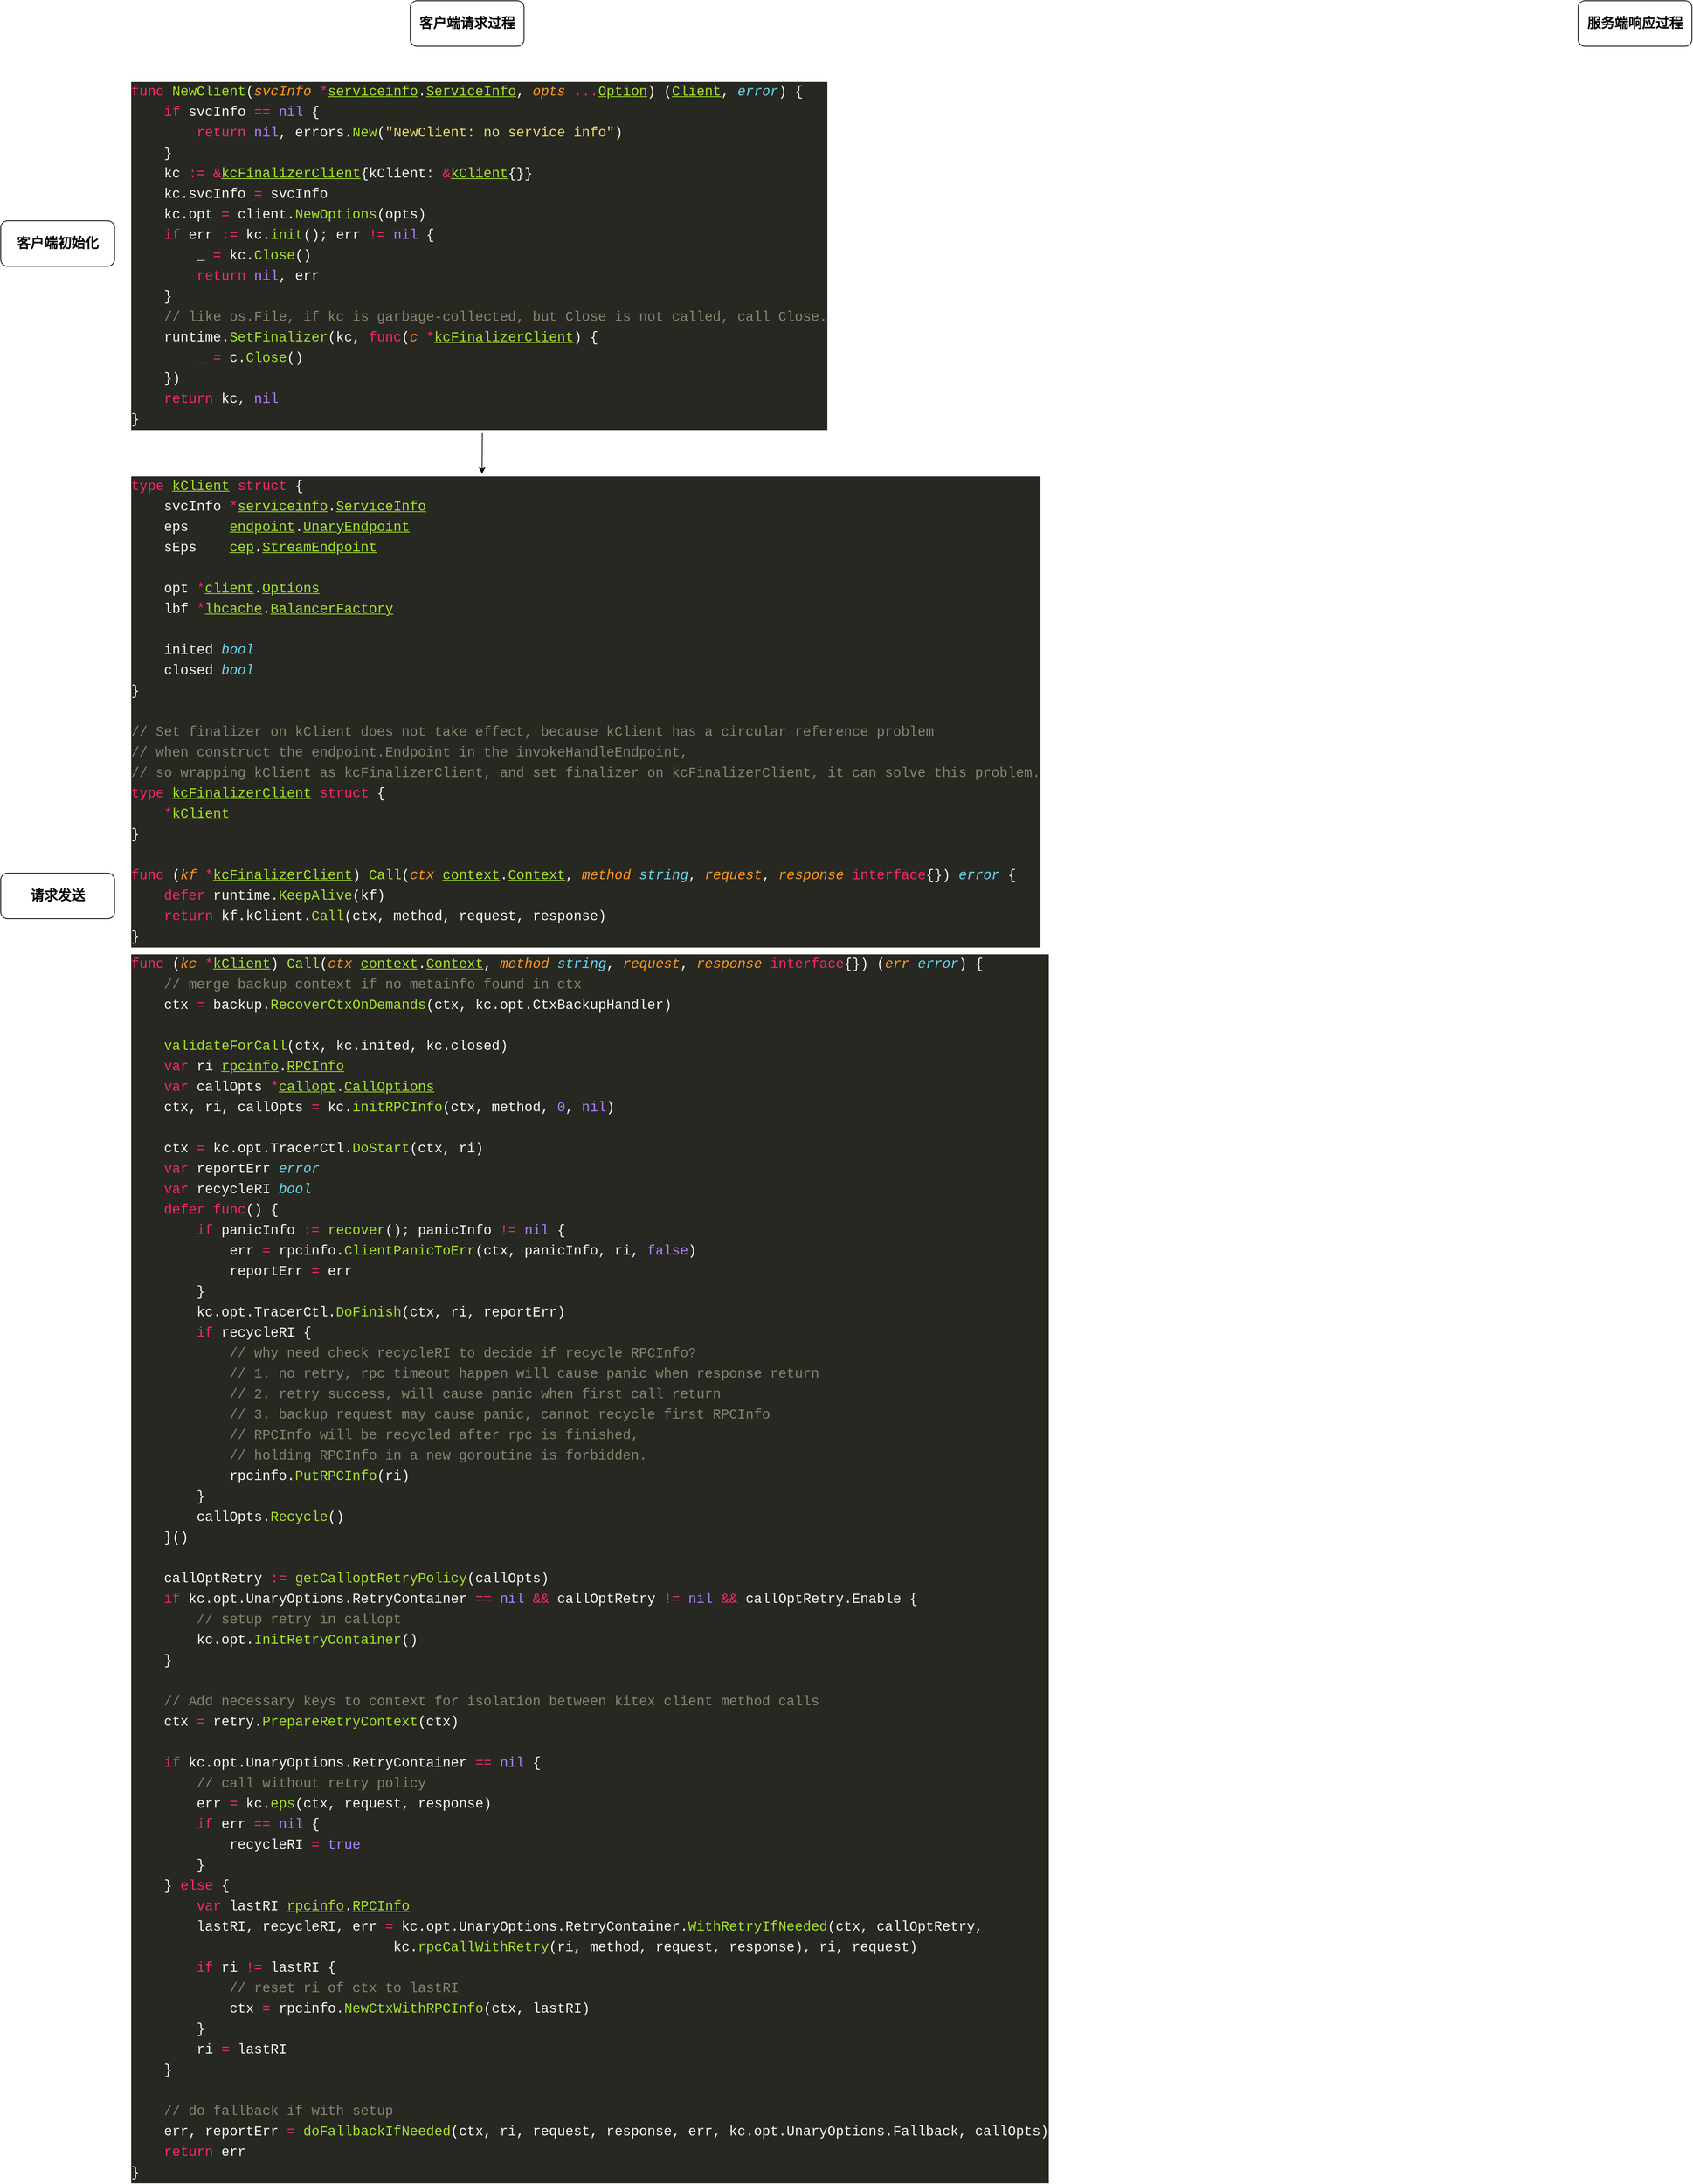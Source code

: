 <mxfile version="26.1.0">
  <diagram name="Page-1" id="XIQBZxarDAWP2gHNoE1S">
    <mxGraphModel dx="2575" dy="1208" grid="1" gridSize="10" guides="1" tooltips="1" connect="1" arrows="1" fold="1" page="1" pageScale="1" pageWidth="827" pageHeight="1169" math="0" shadow="0">
      <root>
        <mxCell id="0" />
        <mxCell id="1" parent="0" />
        <mxCell id="6Az1kvPyN0crVKq7ssyA-2" value="&lt;font style=&quot;font-size: 18px;&quot;&gt;&lt;b&gt;客户端请求过程&lt;/b&gt;&lt;/font&gt;" style="rounded=1;whiteSpace=wrap;html=1;" vertex="1" parent="1">
          <mxGeometry x="580" y="280" width="150" height="60" as="geometry" />
        </mxCell>
        <mxCell id="6Az1kvPyN0crVKq7ssyA-3" value="&lt;font style=&quot;font-size: 18px;&quot;&gt;&lt;b&gt;服务端响应过程&lt;/b&gt;&lt;/font&gt;" style="rounded=1;whiteSpace=wrap;html=1;" vertex="1" parent="1">
          <mxGeometry x="2120" y="280" width="150" height="60" as="geometry" />
        </mxCell>
        <mxCell id="6Az1kvPyN0crVKq7ssyA-4" value="&lt;div style=&quot;color: #f8f8f2;background-color: #272822;font-family: Menlo, Monaco, &#39;Courier New&#39;, monospace;font-weight: normal;font-size: 18px;line-height: 27px;white-space: pre;&quot;&gt;&lt;div&gt;&lt;span style=&quot;color: #f92672;&quot;&gt;type&lt;/span&gt;&lt;span style=&quot;color: #f8f8f2;&quot;&gt; &lt;/span&gt;&lt;span style=&quot;color: #a6e22e;text-decoration: underline;&quot;&gt;kClient&lt;/span&gt;&lt;span style=&quot;color: #f8f8f2;&quot;&gt; &lt;/span&gt;&lt;span style=&quot;color: #f92672;&quot;&gt;struct&lt;/span&gt;&lt;span style=&quot;color: #f8f8f2;&quot;&gt; {&lt;/span&gt;&lt;/div&gt;&lt;div&gt;&lt;span style=&quot;color: #f8f8f2;&quot;&gt;    svcInfo &lt;/span&gt;&lt;span style=&quot;color: #f92672;&quot;&gt;*&lt;/span&gt;&lt;span style=&quot;color: #a6e22e;text-decoration: underline;&quot;&gt;serviceinfo&lt;/span&gt;&lt;span style=&quot;color: #f8f8f2;&quot;&gt;.&lt;/span&gt;&lt;span style=&quot;color: #a6e22e;text-decoration: underline;&quot;&gt;ServiceInfo&lt;/span&gt;&lt;/div&gt;&lt;div&gt;&lt;span style=&quot;color: #f8f8f2;&quot;&gt;    eps     &lt;/span&gt;&lt;span style=&quot;color: #a6e22e;text-decoration: underline;&quot;&gt;endpoint&lt;/span&gt;&lt;span style=&quot;color: #f8f8f2;&quot;&gt;.&lt;/span&gt;&lt;span style=&quot;color: #a6e22e;text-decoration: underline;&quot;&gt;UnaryEndpoint&lt;/span&gt;&lt;/div&gt;&lt;div&gt;&lt;span style=&quot;color: #f8f8f2;&quot;&gt;    sEps    &lt;/span&gt;&lt;span style=&quot;color: #a6e22e;text-decoration: underline;&quot;&gt;cep&lt;/span&gt;&lt;span style=&quot;color: #f8f8f2;&quot;&gt;.&lt;/span&gt;&lt;span style=&quot;color: #a6e22e;text-decoration: underline;&quot;&gt;StreamEndpoint&lt;/span&gt;&lt;/div&gt;&lt;br&gt;&lt;div&gt;&lt;span style=&quot;color: #f8f8f2;&quot;&gt;    opt &lt;/span&gt;&lt;span style=&quot;color: #f92672;&quot;&gt;*&lt;/span&gt;&lt;span style=&quot;color: #a6e22e;text-decoration: underline;&quot;&gt;client&lt;/span&gt;&lt;span style=&quot;color: #f8f8f2;&quot;&gt;.&lt;/span&gt;&lt;span style=&quot;color: #a6e22e;text-decoration: underline;&quot;&gt;Options&lt;/span&gt;&lt;/div&gt;&lt;div&gt;&lt;span style=&quot;color: #f8f8f2;&quot;&gt;    lbf &lt;/span&gt;&lt;span style=&quot;color: #f92672;&quot;&gt;*&lt;/span&gt;&lt;span style=&quot;color: #a6e22e;text-decoration: underline;&quot;&gt;lbcache&lt;/span&gt;&lt;span style=&quot;color: #f8f8f2;&quot;&gt;.&lt;/span&gt;&lt;span style=&quot;color: #a6e22e;text-decoration: underline;&quot;&gt;BalancerFactory&lt;/span&gt;&lt;/div&gt;&lt;br&gt;&lt;div&gt;&lt;span style=&quot;color: #f8f8f2;&quot;&gt;    inited &lt;/span&gt;&lt;span style=&quot;color: #66d9ef;font-style: italic;&quot;&gt;bool&lt;/span&gt;&lt;/div&gt;&lt;div&gt;&lt;span style=&quot;color: #f8f8f2;&quot;&gt;    closed &lt;/span&gt;&lt;span style=&quot;color: #66d9ef;font-style: italic;&quot;&gt;bool&lt;/span&gt;&lt;/div&gt;&lt;div&gt;&lt;span style=&quot;color: #f8f8f2;&quot;&gt;}&lt;/span&gt;&lt;/div&gt;&lt;br&gt;&lt;div&gt;&lt;span style=&quot;color: #88846f;&quot;&gt;// Set finalizer on kClient does not take effect, because kClient has a circular reference problem&lt;/span&gt;&lt;/div&gt;&lt;div&gt;&lt;span style=&quot;color: #88846f;&quot;&gt;// when construct the endpoint.Endpoint in the invokeHandleEndpoint,&lt;/span&gt;&lt;/div&gt;&lt;div&gt;&lt;span style=&quot;color: #88846f;&quot;&gt;// so wrapping kClient as kcFinalizerClient, and set finalizer on kcFinalizerClient, it can solve this problem.&lt;/span&gt;&lt;/div&gt;&lt;div&gt;&lt;span style=&quot;color: #f92672;&quot;&gt;type&lt;/span&gt;&lt;span style=&quot;color: #f8f8f2;&quot;&gt; &lt;/span&gt;&lt;span style=&quot;color: #a6e22e;text-decoration: underline;&quot;&gt;kcFinalizerClient&lt;/span&gt;&lt;span style=&quot;color: #f8f8f2;&quot;&gt; &lt;/span&gt;&lt;span style=&quot;color: #f92672;&quot;&gt;struct&lt;/span&gt;&lt;span style=&quot;color: #f8f8f2;&quot;&gt; {&lt;/span&gt;&lt;/div&gt;&lt;div&gt;&lt;span style=&quot;color: #f8f8f2;&quot;&gt;    &lt;/span&gt;&lt;span style=&quot;color: #f92672;&quot;&gt;*&lt;/span&gt;&lt;span style=&quot;color: #a6e22e;text-decoration: underline;&quot;&gt;kClient&lt;/span&gt;&lt;/div&gt;&lt;div&gt;&lt;span style=&quot;color: #f8f8f2;&quot;&gt;}&lt;/span&gt;&lt;/div&gt;&lt;br&gt;&lt;div&gt;&lt;span style=&quot;color: #f92672;&quot;&gt;func&lt;/span&gt;&lt;span style=&quot;color: #f8f8f2;&quot;&gt; (&lt;/span&gt;&lt;span style=&quot;color: #fd971f;font-style: italic;&quot;&gt;kf &lt;/span&gt;&lt;span style=&quot;color: #f92672;&quot;&gt;*&lt;/span&gt;&lt;span style=&quot;color: #a6e22e;text-decoration: underline;&quot;&gt;kcFinalizerClient&lt;/span&gt;&lt;span style=&quot;color: #f8f8f2;&quot;&gt;) &lt;/span&gt;&lt;span style=&quot;color: #a6e22e;&quot;&gt;Call&lt;/span&gt;&lt;span style=&quot;color: #f8f8f2;&quot;&gt;(&lt;/span&gt;&lt;span style=&quot;color: #fd971f;font-style: italic;&quot;&gt;ctx&lt;/span&gt;&lt;span style=&quot;color: #f8f8f2;&quot;&gt; &lt;/span&gt;&lt;span style=&quot;color: #a6e22e;text-decoration: underline;&quot;&gt;context&lt;/span&gt;&lt;span style=&quot;color: #f8f8f2;&quot;&gt;.&lt;/span&gt;&lt;span style=&quot;color: #a6e22e;text-decoration: underline;&quot;&gt;Context&lt;/span&gt;&lt;span style=&quot;color: #f8f8f2;&quot;&gt;, &lt;/span&gt;&lt;span style=&quot;color: #fd971f;font-style: italic;&quot;&gt;method&lt;/span&gt;&lt;span style=&quot;color: #f8f8f2;&quot;&gt; &lt;/span&gt;&lt;span style=&quot;color: #66d9ef;font-style: italic;&quot;&gt;string&lt;/span&gt;&lt;span style=&quot;color: #f8f8f2;&quot;&gt;, &lt;/span&gt;&lt;span style=&quot;color: #fd971f;font-style: italic;&quot;&gt;request&lt;/span&gt;&lt;span style=&quot;color: #f8f8f2;&quot;&gt;, &lt;/span&gt;&lt;span style=&quot;color: #fd971f;font-style: italic;&quot;&gt;response&lt;/span&gt;&lt;span style=&quot;color: #f8f8f2;&quot;&gt; &lt;/span&gt;&lt;span style=&quot;color: #f92672;&quot;&gt;interface&lt;/span&gt;&lt;span style=&quot;color: #f8f8f2;&quot;&gt;{}) &lt;/span&gt;&lt;span style=&quot;color: #66d9ef;font-style: italic;&quot;&gt;error&lt;/span&gt;&lt;span style=&quot;color: #f8f8f2;&quot;&gt; {&lt;/span&gt;&lt;/div&gt;&lt;div&gt;&lt;span style=&quot;color: #f8f8f2;&quot;&gt;    &lt;/span&gt;&lt;span style=&quot;color: #f92672;&quot;&gt;defer&lt;/span&gt;&lt;span style=&quot;color: #f8f8f2;&quot;&gt; runtime.&lt;/span&gt;&lt;span style=&quot;color: #a6e22e;&quot;&gt;KeepAlive&lt;/span&gt;&lt;span style=&quot;color: #f8f8f2;&quot;&gt;(kf)&lt;/span&gt;&lt;/div&gt;&lt;div&gt;&lt;span style=&quot;color: #f8f8f2;&quot;&gt;    &lt;/span&gt;&lt;span style=&quot;color: #f92672;&quot;&gt;return&lt;/span&gt;&lt;span style=&quot;color: #f8f8f2;&quot;&gt; kf.kClient.&lt;/span&gt;&lt;span style=&quot;color: #a6e22e;&quot;&gt;Call&lt;/span&gt;&lt;span style=&quot;color: #f8f8f2;&quot;&gt;(ctx, method, request, response)&lt;/span&gt;&lt;/div&gt;&lt;div&gt;&lt;span style=&quot;color: #f8f8f2;&quot;&gt;}&lt;/span&gt;&lt;/div&gt;&lt;/div&gt;" style="text;whiteSpace=wrap;html=1;" vertex="1" parent="1">
          <mxGeometry x="210" y="900" width="1210" height="630" as="geometry" />
        </mxCell>
        <UserObject label="&lt;div style=&quot;color: #f8f8f2;background-color: #272822;font-family: Menlo, Monaco, &#39;Courier New&#39;, monospace;font-weight: normal;font-size: 18px;line-height: 27px;white-space: pre;&quot;&gt;&lt;div&gt;&lt;span style=&quot;color: #f92672;&quot;&gt;func&lt;/span&gt;&lt;span style=&quot;color: #f8f8f2;&quot;&gt; &lt;/span&gt;&lt;span style=&quot;color: #a6e22e;&quot;&gt;NewClient&lt;/span&gt;&lt;span style=&quot;color: #f8f8f2;&quot;&gt;(&lt;/span&gt;&lt;span style=&quot;color: #fd971f;font-style: italic;&quot;&gt;svcInfo&lt;/span&gt;&lt;span style=&quot;color: #f8f8f2;&quot;&gt; &lt;/span&gt;&lt;span style=&quot;color: #f92672;&quot;&gt;*&lt;/span&gt;&lt;span style=&quot;color: #a6e22e;text-decoration: underline;&quot;&gt;serviceinfo&lt;/span&gt;&lt;span style=&quot;color: #f8f8f2;&quot;&gt;.&lt;/span&gt;&lt;span style=&quot;color: #a6e22e;text-decoration: underline;&quot;&gt;ServiceInfo&lt;/span&gt;&lt;span style=&quot;color: #f8f8f2;&quot;&gt;, &lt;/span&gt;&lt;span style=&quot;color: #fd971f;font-style: italic;&quot;&gt;opts&lt;/span&gt;&lt;span style=&quot;color: #f8f8f2;&quot;&gt; &lt;/span&gt;&lt;span style=&quot;color: #f92672;&quot;&gt;...&lt;/span&gt;&lt;span style=&quot;color: #a6e22e;text-decoration: underline;&quot;&gt;Option&lt;/span&gt;&lt;span style=&quot;color: #f8f8f2;&quot;&gt;) (&lt;/span&gt;&lt;span style=&quot;color: #a6e22e;text-decoration: underline;&quot;&gt;Client&lt;/span&gt;&lt;span style=&quot;color: #f8f8f2;&quot;&gt;, &lt;/span&gt;&lt;span style=&quot;color: #66d9ef;font-style: italic;&quot;&gt;error&lt;/span&gt;&lt;span style=&quot;color: #f8f8f2;&quot;&gt;) {&lt;/span&gt;&lt;/div&gt;&lt;div&gt;&lt;span style=&quot;color: #f8f8f2;&quot;&gt;    &lt;/span&gt;&lt;span style=&quot;color: #f92672;&quot;&gt;if&lt;/span&gt;&lt;span style=&quot;color: #f8f8f2;&quot;&gt; svcInfo &lt;/span&gt;&lt;span style=&quot;color: #f92672;&quot;&gt;==&lt;/span&gt;&lt;span style=&quot;color: #f8f8f2;&quot;&gt; &lt;/span&gt;&lt;span style=&quot;color: #ae81ff;&quot;&gt;nil&lt;/span&gt;&lt;span style=&quot;color: #f8f8f2;&quot;&gt; {&lt;/span&gt;&lt;/div&gt;&lt;div&gt;&lt;span style=&quot;color: #f8f8f2;&quot;&gt;        &lt;/span&gt;&lt;span style=&quot;color: #f92672;&quot;&gt;return&lt;/span&gt;&lt;span style=&quot;color: #f8f8f2;&quot;&gt; &lt;/span&gt;&lt;span style=&quot;color: #ae81ff;&quot;&gt;nil&lt;/span&gt;&lt;span style=&quot;color: #f8f8f2;&quot;&gt;, errors.&lt;/span&gt;&lt;span style=&quot;color: #a6e22e;&quot;&gt;New&lt;/span&gt;&lt;span style=&quot;color: #f8f8f2;&quot;&gt;(&lt;/span&gt;&lt;span style=&quot;color: #e6db74;&quot;&gt;&quot;NewClient: no service info&quot;&lt;/span&gt;&lt;span style=&quot;color: #f8f8f2;&quot;&gt;)&lt;/span&gt;&lt;/div&gt;&lt;div&gt;&lt;span style=&quot;color: #f8f8f2;&quot;&gt;    }&lt;/span&gt;&lt;/div&gt;&lt;div&gt;&lt;span style=&quot;color: #f8f8f2;&quot;&gt;    kc &lt;/span&gt;&lt;span style=&quot;color: #f92672;&quot;&gt;:=&lt;/span&gt;&lt;span style=&quot;color: #f8f8f2;&quot;&gt; &lt;/span&gt;&lt;span style=&quot;color: #f92672;&quot;&gt;&amp;amp;&lt;/span&gt;&lt;span style=&quot;color: #a6e22e;text-decoration: underline;&quot;&gt;kcFinalizerClient&lt;/span&gt;&lt;span style=&quot;color: #f8f8f2;&quot;&gt;{kClient: &lt;/span&gt;&lt;span style=&quot;color: #f92672;&quot;&gt;&amp;amp;&lt;/span&gt;&lt;span style=&quot;color: #a6e22e;text-decoration: underline;&quot;&gt;kClient&lt;/span&gt;&lt;span style=&quot;color: #f8f8f2;&quot;&gt;{}}&lt;/span&gt;&lt;/div&gt;&lt;div&gt;&lt;span style=&quot;color: #f8f8f2;&quot;&gt;    kc.svcInfo &lt;/span&gt;&lt;span style=&quot;color: #f92672;&quot;&gt;=&lt;/span&gt;&lt;span style=&quot;color: #f8f8f2;&quot;&gt; svcInfo&lt;/span&gt;&lt;/div&gt;&lt;div&gt;&lt;span style=&quot;color: #f8f8f2;&quot;&gt;    kc.opt &lt;/span&gt;&lt;span style=&quot;color: #f92672;&quot;&gt;=&lt;/span&gt;&lt;span style=&quot;color: #f8f8f2;&quot;&gt; client.&lt;/span&gt;&lt;span style=&quot;color: #a6e22e;&quot;&gt;NewOptions&lt;/span&gt;&lt;span style=&quot;color: #f8f8f2;&quot;&gt;(opts)&lt;/span&gt;&lt;/div&gt;&lt;div&gt;&lt;span style=&quot;color: #f8f8f2;&quot;&gt;    &lt;/span&gt;&lt;span style=&quot;color: #f92672;&quot;&gt;if&lt;/span&gt;&lt;span style=&quot;color: #f8f8f2;&quot;&gt; err &lt;/span&gt;&lt;span style=&quot;color: #f92672;&quot;&gt;:=&lt;/span&gt;&lt;span style=&quot;color: #f8f8f2;&quot;&gt; kc.&lt;/span&gt;&lt;span style=&quot;color: #a6e22e;&quot;&gt;init&lt;/span&gt;&lt;span style=&quot;color: #f8f8f2;&quot;&gt;(); err &lt;/span&gt;&lt;span style=&quot;color: #f92672;&quot;&gt;!=&lt;/span&gt;&lt;span style=&quot;color: #f8f8f2;&quot;&gt; &lt;/span&gt;&lt;span style=&quot;color: #ae81ff;&quot;&gt;nil&lt;/span&gt;&lt;span style=&quot;color: #f8f8f2;&quot;&gt; {&lt;/span&gt;&lt;/div&gt;&lt;div&gt;&lt;span style=&quot;color: #f8f8f2;&quot;&gt;        _ &lt;/span&gt;&lt;span style=&quot;color: #f92672;&quot;&gt;=&lt;/span&gt;&lt;span style=&quot;color: #f8f8f2;&quot;&gt; kc.&lt;/span&gt;&lt;span style=&quot;color: #a6e22e;&quot;&gt;Close&lt;/span&gt;&lt;span style=&quot;color: #f8f8f2;&quot;&gt;()&lt;/span&gt;&lt;/div&gt;&lt;div&gt;&lt;span style=&quot;color: #f8f8f2;&quot;&gt;        &lt;/span&gt;&lt;span style=&quot;color: #f92672;&quot;&gt;return&lt;/span&gt;&lt;span style=&quot;color: #f8f8f2;&quot;&gt; &lt;/span&gt;&lt;span style=&quot;color: #ae81ff;&quot;&gt;nil&lt;/span&gt;&lt;span style=&quot;color: #f8f8f2;&quot;&gt;, err&lt;/span&gt;&lt;/div&gt;&lt;div&gt;&lt;span style=&quot;color: #f8f8f2;&quot;&gt;    }&lt;/span&gt;&lt;/div&gt;&lt;div&gt;&lt;span style=&quot;color: #f8f8f2;&quot;&gt;    &lt;/span&gt;&lt;span style=&quot;color: #88846f;&quot;&gt;// like os.File, if kc is garbage-collected, but Close is not called, call Close.&lt;/span&gt;&lt;/div&gt;&lt;div&gt;&lt;span style=&quot;color: #f8f8f2;&quot;&gt;    runtime.&lt;/span&gt;&lt;span style=&quot;color: #a6e22e;&quot;&gt;SetFinalizer&lt;/span&gt;&lt;span style=&quot;color: #f8f8f2;&quot;&gt;(kc, &lt;/span&gt;&lt;span style=&quot;color: #f92672;&quot;&gt;func&lt;/span&gt;&lt;span style=&quot;color: #f8f8f2;&quot;&gt;(&lt;/span&gt;&lt;span style=&quot;color: #fd971f;font-style: italic;&quot;&gt;c&lt;/span&gt;&lt;span style=&quot;color: #f8f8f2;&quot;&gt; &lt;/span&gt;&lt;span style=&quot;color: #f92672;&quot;&gt;*&lt;/span&gt;&lt;span style=&quot;color: #a6e22e;text-decoration: underline;&quot;&gt;kcFinalizerClient&lt;/span&gt;&lt;span style=&quot;color: #f8f8f2;&quot;&gt;) {&lt;/span&gt;&lt;/div&gt;&lt;div&gt;&lt;span style=&quot;color: #f8f8f2;&quot;&gt;        _ &lt;/span&gt;&lt;span style=&quot;color: #f92672;&quot;&gt;=&lt;/span&gt;&lt;span style=&quot;color: #f8f8f2;&quot;&gt; c.&lt;/span&gt;&lt;span style=&quot;color: #a6e22e;&quot;&gt;Close&lt;/span&gt;&lt;span style=&quot;color: #f8f8f2;&quot;&gt;()&lt;/span&gt;&lt;/div&gt;&lt;div&gt;&lt;span style=&quot;color: #f8f8f2;&quot;&gt;    })&lt;/span&gt;&lt;/div&gt;&lt;div&gt;&lt;span style=&quot;color: #f8f8f2;&quot;&gt;    &lt;/span&gt;&lt;span style=&quot;color: #f92672;&quot;&gt;return&lt;/span&gt;&lt;span style=&quot;color: #f8f8f2;&quot;&gt; kc, &lt;/span&gt;&lt;span style=&quot;color: #ae81ff;&quot;&gt;nil&lt;/span&gt;&lt;/div&gt;&lt;div&gt;&lt;span style=&quot;color: #f8f8f2;&quot;&gt;}&lt;/span&gt;&lt;/div&gt;&lt;/div&gt;" link="&lt;div style=&quot;color: #f8f8f2;background-color: #272822;font-family: Menlo, Monaco, &#39;Courier New&#39;, monospace;font-weight: normal;font-size: 18px;line-height: 27px;white-space: pre;&quot;&gt;&lt;div&gt;&lt;span style=&quot;color: #f92672;&quot;&gt;func&lt;/span&gt;&lt;span style=&quot;color: #f8f8f2;&quot;&gt; &lt;/span&gt;&lt;span style=&quot;color: #a6e22e;&quot;&gt;NewClient&lt;/span&gt;&lt;span style=&quot;color: #f8f8f2;&quot;&gt;(&lt;/span&gt;&lt;span style=&quot;color: #fd971f;font-style: italic;&quot;&gt;svcInfo&lt;/span&gt;&lt;span style=&quot;color: #f8f8f2;&quot;&gt; &lt;/span&gt;&lt;span style=&quot;color: #f92672;&quot;&gt;*&lt;/span&gt;&lt;span style=&quot;color: #a6e22e;text-decoration: underline;&quot;&gt;serviceinfo&lt;/span&gt;&lt;span style=&quot;color: #f8f8f2;&quot;&gt;.&lt;/span&gt;&lt;span style=&quot;color: #a6e22e;text-decoration: underline;&quot;&gt;ServiceInfo&lt;/span&gt;&lt;span style=&quot;color: #f8f8f2;&quot;&gt;, &lt;/span&gt;&lt;span style=&quot;color: #fd971f;font-style: italic;&quot;&gt;opts&lt;/span&gt;&lt;span style=&quot;color: #f8f8f2;&quot;&gt; &lt;/span&gt;&lt;span style=&quot;color: #f92672;&quot;&gt;...&lt;/span&gt;&lt;span style=&quot;color: #a6e22e;text-decoration: underline;&quot;&gt;Option&lt;/span&gt;&lt;span style=&quot;color: #f8f8f2;&quot;&gt;) (&lt;/span&gt;&lt;span style=&quot;color: #a6e22e;text-decoration: underline;&quot;&gt;Client&lt;/span&gt;&lt;span style=&quot;color: #f8f8f2;&quot;&gt;, &lt;/span&gt;&lt;span style=&quot;color: #66d9ef;font-style: italic;&quot;&gt;error&lt;/span&gt;&lt;span style=&quot;color: #f8f8f2;&quot;&gt;) {&lt;/span&gt;&lt;/div&gt;&lt;div&gt;&lt;span style=&quot;color: #f8f8f2;&quot;&gt;    &lt;/span&gt;&lt;span style=&quot;color: #f92672;&quot;&gt;if&lt;/span&gt;&lt;span style=&quot;color: #f8f8f2;&quot;&gt; svcInfo &lt;/span&gt;&lt;span style=&quot;color: #f92672;&quot;&gt;==&lt;/span&gt;&lt;span style=&quot;color: #f8f8f2;&quot;&gt; &lt;/span&gt;&lt;span style=&quot;color: #ae81ff;&quot;&gt;nil&lt;/span&gt;&lt;span style=&quot;color: #f8f8f2;&quot;&gt; {&lt;/span&gt;&lt;/div&gt;&lt;div&gt;&lt;span style=&quot;color: #f8f8f2;&quot;&gt;        &lt;/span&gt;&lt;span style=&quot;color: #f92672;&quot;&gt;return&lt;/span&gt;&lt;span style=&quot;color: #f8f8f2;&quot;&gt; &lt;/span&gt;&lt;span style=&quot;color: #ae81ff;&quot;&gt;nil&lt;/span&gt;&lt;span style=&quot;color: #f8f8f2;&quot;&gt;, errors.&lt;/span&gt;&lt;span style=&quot;color: #a6e22e;&quot;&gt;New&lt;/span&gt;&lt;span style=&quot;color: #f8f8f2;&quot;&gt;(&lt;/span&gt;&lt;span style=&quot;color: #e6db74;&quot;&gt;&quot;NewClient: no service info&quot;&lt;/span&gt;&lt;span style=&quot;color: #f8f8f2;&quot;&gt;)&lt;/span&gt;&lt;/div&gt;&lt;div&gt;&lt;span style=&quot;color: #f8f8f2;&quot;&gt;    }&lt;/span&gt;&lt;/div&gt;&lt;div&gt;&lt;span style=&quot;color: #f8f8f2;&quot;&gt;    kc &lt;/span&gt;&lt;span style=&quot;color: #f92672;&quot;&gt;:=&lt;/span&gt;&lt;span style=&quot;color: #f8f8f2;&quot;&gt; &lt;/span&gt;&lt;span style=&quot;color: #f92672;&quot;&gt;&amp;amp;&lt;/span&gt;&lt;span style=&quot;color: #a6e22e;text-decoration: underline;&quot;&gt;kcFinalizerClient&lt;/span&gt;&lt;span style=&quot;color: #f8f8f2;&quot;&gt;{kClient: &lt;/span&gt;&lt;span style=&quot;color: #f92672;&quot;&gt;&amp;amp;&lt;/span&gt;&lt;span style=&quot;color: #a6e22e;text-decoration: underline;&quot;&gt;kClient&lt;/span&gt;&lt;span style=&quot;color: #f8f8f2;&quot;&gt;{}}&lt;/span&gt;&lt;/div&gt;&lt;div&gt;&lt;span style=&quot;color: #f8f8f2;&quot;&gt;    kc.svcInfo &lt;/span&gt;&lt;span style=&quot;color: #f92672;&quot;&gt;=&lt;/span&gt;&lt;span style=&quot;color: #f8f8f2;&quot;&gt; svcInfo&lt;/span&gt;&lt;/div&gt;&lt;div&gt;&lt;span style=&quot;color: #f8f8f2;&quot;&gt;    kc.opt &lt;/span&gt;&lt;span style=&quot;color: #f92672;&quot;&gt;=&lt;/span&gt;&lt;span style=&quot;color: #f8f8f2;&quot;&gt; client.&lt;/span&gt;&lt;span style=&quot;color: #a6e22e;&quot;&gt;NewOptions&lt;/span&gt;&lt;span style=&quot;color: #f8f8f2;&quot;&gt;(opts)&lt;/span&gt;&lt;/div&gt;&lt;div&gt;&lt;span style=&quot;color: #f8f8f2;&quot;&gt;    &lt;/span&gt;&lt;span style=&quot;color: #f92672;&quot;&gt;if&lt;/span&gt;&lt;span style=&quot;color: #f8f8f2;&quot;&gt; err &lt;/span&gt;&lt;span style=&quot;color: #f92672;&quot;&gt;:=&lt;/span&gt;&lt;span style=&quot;color: #f8f8f2;&quot;&gt; kc.&lt;/span&gt;&lt;span style=&quot;color: #a6e22e;&quot;&gt;init&lt;/span&gt;&lt;span style=&quot;color: #f8f8f2;&quot;&gt;(); err &lt;/span&gt;&lt;span style=&quot;color: #f92672;&quot;&gt;!=&lt;/span&gt;&lt;span style=&quot;color: #f8f8f2;&quot;&gt; &lt;/span&gt;&lt;span style=&quot;color: #ae81ff;&quot;&gt;nil&lt;/span&gt;&lt;span style=&quot;color: #f8f8f2;&quot;&gt; {&lt;/span&gt;&lt;/div&gt;&lt;div&gt;&lt;span style=&quot;color: #f8f8f2;&quot;&gt;        _ &lt;/span&gt;&lt;span style=&quot;color: #f92672;&quot;&gt;=&lt;/span&gt;&lt;span style=&quot;color: #f8f8f2;&quot;&gt; kc.&lt;/span&gt;&lt;span style=&quot;color: #a6e22e;&quot;&gt;Close&lt;/span&gt;&lt;span style=&quot;color: #f8f8f2;&quot;&gt;()&lt;/span&gt;&lt;/div&gt;&lt;div&gt;&lt;span style=&quot;color: #f8f8f2;&quot;&gt;        &lt;/span&gt;&lt;span style=&quot;color: #f92672;&quot;&gt;return&lt;/span&gt;&lt;span style=&quot;color: #f8f8f2;&quot;&gt; &lt;/span&gt;&lt;span style=&quot;color: #ae81ff;&quot;&gt;nil&lt;/span&gt;&lt;span style=&quot;color: #f8f8f2;&quot;&gt;, err&lt;/span&gt;&lt;/div&gt;&lt;div&gt;&lt;span style=&quot;color: #f8f8f2;&quot;&gt;    }&lt;/span&gt;&lt;/div&gt;&lt;div&gt;&lt;span style=&quot;color: #f8f8f2;&quot;&gt;    &lt;/span&gt;&lt;span style=&quot;color: #88846f;&quot;&gt;// like os.File, if kc is garbage-collected, but Close is not called, call Close.&lt;/span&gt;&lt;/div&gt;&lt;div&gt;&lt;span style=&quot;color: #f8f8f2;&quot;&gt;    runtime.&lt;/span&gt;&lt;span style=&quot;color: #a6e22e;&quot;&gt;SetFinalizer&lt;/span&gt;&lt;span style=&quot;color: #f8f8f2;&quot;&gt;(kc, &lt;/span&gt;&lt;span style=&quot;color: #f92672;&quot;&gt;func&lt;/span&gt;&lt;span style=&quot;color: #f8f8f2;&quot;&gt;(&lt;/span&gt;&lt;span style=&quot;color: #fd971f;font-style: italic;&quot;&gt;c&lt;/span&gt;&lt;span style=&quot;color: #f8f8f2;&quot;&gt; &lt;/span&gt;&lt;span style=&quot;color: #f92672;&quot;&gt;*&lt;/span&gt;&lt;span style=&quot;color: #a6e22e;text-decoration: underline;&quot;&gt;kcFinalizerClient&lt;/span&gt;&lt;span style=&quot;color: #f8f8f2;&quot;&gt;) {&lt;/span&gt;&lt;/div&gt;&lt;div&gt;&lt;span style=&quot;color: #f8f8f2;&quot;&gt;        _ &lt;/span&gt;&lt;span style=&quot;color: #f92672;&quot;&gt;=&lt;/span&gt;&lt;span style=&quot;color: #f8f8f2;&quot;&gt; c.&lt;/span&gt;&lt;span style=&quot;color: #a6e22e;&quot;&gt;Close&lt;/span&gt;&lt;span style=&quot;color: #f8f8f2;&quot;&gt;()&lt;/span&gt;&lt;/div&gt;&lt;div&gt;&lt;span style=&quot;color: #f8f8f2;&quot;&gt;    })&lt;/span&gt;&lt;/div&gt;&lt;div&gt;&lt;span style=&quot;color: #f8f8f2;&quot;&gt;    &lt;/span&gt;&lt;span style=&quot;color: #f92672;&quot;&gt;return&lt;/span&gt;&lt;span style=&quot;color: #f8f8f2;&quot;&gt; kc, &lt;/span&gt;&lt;span style=&quot;color: #ae81ff;&quot;&gt;nil&lt;/span&gt;&lt;/div&gt;&lt;div&gt;&lt;span style=&quot;color: #f8f8f2;&quot;&gt;}&lt;/span&gt;&lt;/div&gt;&lt;/div&gt;" id="6Az1kvPyN0crVKq7ssyA-5">
          <mxCell style="text;whiteSpace=wrap;html=1;" vertex="1" parent="1">
            <mxGeometry x="210" y="380" width="930" height="470" as="geometry" />
          </mxCell>
        </UserObject>
        <mxCell id="6Az1kvPyN0crVKq7ssyA-6" value="&lt;font style=&quot;font-size: 18px;&quot;&gt;&lt;b&gt;客户端初始化&lt;/b&gt;&lt;/font&gt;" style="rounded=1;whiteSpace=wrap;html=1;" vertex="1" parent="1">
          <mxGeometry x="40" y="570" width="150" height="60" as="geometry" />
        </mxCell>
        <mxCell id="6Az1kvPyN0crVKq7ssyA-7" value="&lt;font style=&quot;font-size: 18px;&quot;&gt;&lt;b&gt;请求发送&lt;/b&gt;&lt;/font&gt;" style="rounded=1;whiteSpace=wrap;html=1;" vertex="1" parent="1">
          <mxGeometry x="40" y="1430" width="150" height="60" as="geometry" />
        </mxCell>
        <mxCell id="6Az1kvPyN0crVKq7ssyA-8" value="" style="endArrow=classic;html=1;rounded=0;exitX=0.5;exitY=1;exitDx=0;exitDy=0;entryX=0.384;entryY=0.006;entryDx=0;entryDy=0;entryPerimeter=0;" edge="1" parent="1" source="6Az1kvPyN0crVKq7ssyA-5" target="6Az1kvPyN0crVKq7ssyA-4">
          <mxGeometry width="50" height="50" relative="1" as="geometry">
            <mxPoint x="370" y="1050" as="sourcePoint" />
            <mxPoint x="420" y="1000" as="targetPoint" />
          </mxGeometry>
        </mxCell>
        <UserObject label="&lt;div style=&quot;color: rgb(248, 248, 242); background-color: rgb(39, 40, 34); font-family: Menlo, Monaco, &amp;quot;Courier New&amp;quot;, monospace; font-weight: normal; font-size: 18px; line-height: 27px; white-space: pre;&quot;&gt;&lt;div&gt;&lt;span style=&quot;color: rgb(249, 38, 114);&quot;&gt;func&lt;/span&gt;&lt;span style=&quot;color: rgb(248, 248, 242);&quot;&gt; (&lt;/span&gt;&lt;span style=&quot;color: rgb(253, 151, 31); font-style: italic;&quot;&gt;kc &lt;/span&gt;&lt;span style=&quot;color: rgb(249, 38, 114);&quot;&gt;*&lt;/span&gt;&lt;span style=&quot;color: rgb(166, 226, 46); text-decoration: underline;&quot;&gt;kClient&lt;/span&gt;&lt;span style=&quot;color: rgb(248, 248, 242);&quot;&gt;) &lt;/span&gt;&lt;span style=&quot;color: rgb(166, 226, 46);&quot;&gt;Call&lt;/span&gt;&lt;span style=&quot;color: rgb(248, 248, 242);&quot;&gt;(&lt;/span&gt;&lt;span style=&quot;color: rgb(253, 151, 31); font-style: italic;&quot;&gt;ctx&lt;/span&gt;&lt;span style=&quot;color: rgb(248, 248, 242);&quot;&gt; &lt;/span&gt;&lt;span style=&quot;color: rgb(166, 226, 46); text-decoration: underline;&quot;&gt;context&lt;/span&gt;&lt;span style=&quot;color: rgb(248, 248, 242);&quot;&gt;.&lt;/span&gt;&lt;span style=&quot;color: rgb(166, 226, 46); text-decoration: underline;&quot;&gt;Context&lt;/span&gt;&lt;span style=&quot;color: rgb(248, 248, 242);&quot;&gt;, &lt;/span&gt;&lt;span style=&quot;color: rgb(253, 151, 31); font-style: italic;&quot;&gt;method&lt;/span&gt;&lt;span style=&quot;color: rgb(248, 248, 242);&quot;&gt; &lt;/span&gt;&lt;span style=&quot;color: rgb(102, 217, 239); font-style: italic;&quot;&gt;string&lt;/span&gt;&lt;span style=&quot;color: rgb(248, 248, 242);&quot;&gt;, &lt;/span&gt;&lt;span style=&quot;color: rgb(253, 151, 31); font-style: italic;&quot;&gt;request&lt;/span&gt;&lt;span style=&quot;color: rgb(248, 248, 242);&quot;&gt;, &lt;/span&gt;&lt;span style=&quot;color: rgb(253, 151, 31); font-style: italic;&quot;&gt;response&lt;/span&gt;&lt;span style=&quot;color: rgb(248, 248, 242);&quot;&gt; &lt;/span&gt;&lt;span style=&quot;color: rgb(249, 38, 114);&quot;&gt;interface&lt;/span&gt;&lt;span style=&quot;color: rgb(248, 248, 242);&quot;&gt;{}) (&lt;/span&gt;&lt;span style=&quot;color: rgb(253, 151, 31); font-style: italic;&quot;&gt;err&lt;/span&gt;&lt;span style=&quot;color: rgb(248, 248, 242);&quot;&gt; &lt;/span&gt;&lt;span style=&quot;color: rgb(102, 217, 239); font-style: italic;&quot;&gt;error&lt;/span&gt;&lt;span style=&quot;color: rgb(248, 248, 242);&quot;&gt;) {&lt;/span&gt;&lt;/div&gt;&lt;div&gt;&lt;span style=&quot;color: rgb(248, 248, 242);&quot;&gt;    &lt;/span&gt;&lt;span style=&quot;color: rgb(136, 132, 111);&quot;&gt;// merge backup context if no metainfo found in ctx&lt;/span&gt;&lt;/div&gt;&lt;div&gt;&lt;span style=&quot;color: rgb(248, 248, 242);&quot;&gt;    ctx &lt;/span&gt;&lt;span style=&quot;color: rgb(249, 38, 114);&quot;&gt;=&lt;/span&gt;&lt;span style=&quot;color: rgb(248, 248, 242);&quot;&gt; backup.&lt;/span&gt;&lt;span style=&quot;color: rgb(166, 226, 46);&quot;&gt;RecoverCtxOnDemands&lt;/span&gt;&lt;span style=&quot;color: rgb(248, 248, 242);&quot;&gt;(ctx, kc.opt.CtxBackupHandler)&lt;/span&gt;&lt;/div&gt;&lt;br&gt;&lt;div&gt;&lt;span style=&quot;color: rgb(248, 248, 242);&quot;&gt;    &lt;/span&gt;&lt;span style=&quot;color: rgb(166, 226, 46);&quot;&gt;validateForCall&lt;/span&gt;&lt;span style=&quot;color: rgb(248, 248, 242);&quot;&gt;(ctx, kc.inited, kc.closed)&lt;/span&gt;&lt;/div&gt;&lt;div&gt;&lt;span style=&quot;color: rgb(248, 248, 242);&quot;&gt;    &lt;/span&gt;&lt;span style=&quot;color: rgb(249, 38, 114);&quot;&gt;var&lt;/span&gt;&lt;span style=&quot;color: rgb(248, 248, 242);&quot;&gt; ri &lt;/span&gt;&lt;span style=&quot;color: rgb(166, 226, 46); text-decoration: underline;&quot;&gt;rpcinfo&lt;/span&gt;&lt;span style=&quot;color: rgb(248, 248, 242);&quot;&gt;.&lt;/span&gt;&lt;span style=&quot;color: rgb(166, 226, 46); text-decoration: underline;&quot;&gt;RPCInfo&lt;/span&gt;&lt;/div&gt;&lt;div&gt;&lt;span style=&quot;color: rgb(248, 248, 242);&quot;&gt;    &lt;/span&gt;&lt;span style=&quot;color: rgb(249, 38, 114);&quot;&gt;var&lt;/span&gt;&lt;span style=&quot;color: rgb(248, 248, 242);&quot;&gt; callOpts &lt;/span&gt;&lt;span style=&quot;color: rgb(249, 38, 114);&quot;&gt;*&lt;/span&gt;&lt;span style=&quot;color: rgb(166, 226, 46); text-decoration: underline;&quot;&gt;callopt&lt;/span&gt;&lt;span style=&quot;color: rgb(248, 248, 242);&quot;&gt;.&lt;/span&gt;&lt;span style=&quot;color: rgb(166, 226, 46); text-decoration: underline;&quot;&gt;CallOptions&lt;/span&gt;&lt;/div&gt;&lt;div&gt;&lt;span style=&quot;color: rgb(248, 248, 242);&quot;&gt;    ctx, ri, callOpts &lt;/span&gt;&lt;span style=&quot;color: rgb(249, 38, 114);&quot;&gt;=&lt;/span&gt;&lt;span style=&quot;color: rgb(248, 248, 242);&quot;&gt; kc.&lt;/span&gt;&lt;span style=&quot;color: rgb(166, 226, 46);&quot;&gt;initRPCInfo&lt;/span&gt;&lt;span style=&quot;color: rgb(248, 248, 242);&quot;&gt;(ctx, method, &lt;/span&gt;&lt;span style=&quot;color: rgb(174, 129, 255);&quot;&gt;0&lt;/span&gt;&lt;span style=&quot;color: rgb(248, 248, 242);&quot;&gt;, &lt;/span&gt;&lt;span style=&quot;color: rgb(174, 129, 255);&quot;&gt;nil&lt;/span&gt;&lt;span style=&quot;color: rgb(248, 248, 242);&quot;&gt;)&lt;/span&gt;&lt;/div&gt;&lt;br&gt;&lt;div&gt;&lt;span style=&quot;color: rgb(248, 248, 242);&quot;&gt;    ctx &lt;/span&gt;&lt;span style=&quot;color: rgb(249, 38, 114);&quot;&gt;=&lt;/span&gt;&lt;span style=&quot;color: rgb(248, 248, 242);&quot;&gt; kc.opt.TracerCtl.&lt;/span&gt;&lt;span style=&quot;color: rgb(166, 226, 46);&quot;&gt;DoStart&lt;/span&gt;&lt;span style=&quot;color: rgb(248, 248, 242);&quot;&gt;(ctx, ri)&lt;/span&gt;&lt;/div&gt;&lt;div&gt;&lt;span style=&quot;color: rgb(248, 248, 242);&quot;&gt;    &lt;/span&gt;&lt;span style=&quot;color: rgb(249, 38, 114);&quot;&gt;var&lt;/span&gt;&lt;span style=&quot;color: rgb(248, 248, 242);&quot;&gt; reportErr &lt;/span&gt;&lt;span style=&quot;color: rgb(102, 217, 239); font-style: italic;&quot;&gt;error&lt;/span&gt;&lt;/div&gt;&lt;div&gt;&lt;span style=&quot;color: rgb(248, 248, 242);&quot;&gt;    &lt;/span&gt;&lt;span style=&quot;color: rgb(249, 38, 114);&quot;&gt;var&lt;/span&gt;&lt;span style=&quot;color: rgb(248, 248, 242);&quot;&gt; recycleRI &lt;/span&gt;&lt;span style=&quot;color: rgb(102, 217, 239); font-style: italic;&quot;&gt;bool&lt;/span&gt;&lt;/div&gt;&lt;div&gt;&lt;span style=&quot;color: rgb(248, 248, 242);&quot;&gt;    &lt;/span&gt;&lt;span style=&quot;color: rgb(249, 38, 114);&quot;&gt;defer&lt;/span&gt;&lt;span style=&quot;color: rgb(248, 248, 242);&quot;&gt; &lt;/span&gt;&lt;span style=&quot;color: rgb(249, 38, 114);&quot;&gt;func&lt;/span&gt;&lt;span style=&quot;color: rgb(248, 248, 242);&quot;&gt;() {&lt;/span&gt;&lt;/div&gt;&lt;div&gt;&lt;span style=&quot;color: rgb(248, 248, 242);&quot;&gt;        &lt;/span&gt;&lt;span style=&quot;color: rgb(249, 38, 114);&quot;&gt;if&lt;/span&gt;&lt;span style=&quot;color: rgb(248, 248, 242);&quot;&gt; panicInfo &lt;/span&gt;&lt;span style=&quot;color: rgb(249, 38, 114);&quot;&gt;:=&lt;/span&gt;&lt;span style=&quot;color: rgb(248, 248, 242);&quot;&gt; &lt;/span&gt;&lt;span style=&quot;color: rgb(166, 226, 46);&quot;&gt;recover&lt;/span&gt;&lt;span style=&quot;color: rgb(248, 248, 242);&quot;&gt;(); panicInfo &lt;/span&gt;&lt;span style=&quot;color: rgb(249, 38, 114);&quot;&gt;!=&lt;/span&gt;&lt;span style=&quot;color: rgb(248, 248, 242);&quot;&gt; &lt;/span&gt;&lt;span style=&quot;color: rgb(174, 129, 255);&quot;&gt;nil&lt;/span&gt;&lt;span style=&quot;color: rgb(248, 248, 242);&quot;&gt; {&lt;/span&gt;&lt;/div&gt;&lt;div&gt;&lt;span style=&quot;color: rgb(248, 248, 242);&quot;&gt;            err &lt;/span&gt;&lt;span style=&quot;color: rgb(249, 38, 114);&quot;&gt;=&lt;/span&gt;&lt;span style=&quot;color: rgb(248, 248, 242);&quot;&gt; rpcinfo.&lt;/span&gt;&lt;span style=&quot;color: rgb(166, 226, 46);&quot;&gt;ClientPanicToErr&lt;/span&gt;&lt;span style=&quot;color: rgb(248, 248, 242);&quot;&gt;(ctx, panicInfo, ri, &lt;/span&gt;&lt;span style=&quot;color: rgb(174, 129, 255);&quot;&gt;false&lt;/span&gt;&lt;span style=&quot;color: rgb(248, 248, 242);&quot;&gt;)&lt;/span&gt;&lt;/div&gt;&lt;div&gt;&lt;span style=&quot;color: rgb(248, 248, 242);&quot;&gt;            reportErr &lt;/span&gt;&lt;span style=&quot;color: rgb(249, 38, 114);&quot;&gt;=&lt;/span&gt;&lt;span style=&quot;color: rgb(248, 248, 242);&quot;&gt; err&lt;/span&gt;&lt;/div&gt;&lt;div&gt;&lt;span style=&quot;color: rgb(248, 248, 242);&quot;&gt;        }&lt;/span&gt;&lt;/div&gt;&lt;div&gt;&lt;span style=&quot;color: rgb(248, 248, 242);&quot;&gt;        kc.opt.TracerCtl.&lt;/span&gt;&lt;span style=&quot;color: rgb(166, 226, 46);&quot;&gt;DoFinish&lt;/span&gt;&lt;span style=&quot;color: rgb(248, 248, 242);&quot;&gt;(ctx, ri, reportErr)&lt;/span&gt;&lt;/div&gt;&lt;div&gt;&lt;span style=&quot;color: rgb(248, 248, 242);&quot;&gt;        &lt;/span&gt;&lt;span style=&quot;color: rgb(249, 38, 114);&quot;&gt;if&lt;/span&gt;&lt;span style=&quot;color: rgb(248, 248, 242);&quot;&gt; recycleRI {&lt;/span&gt;&lt;/div&gt;&lt;div&gt;&lt;span style=&quot;color: rgb(248, 248, 242);&quot;&gt;            &lt;/span&gt;&lt;span style=&quot;color: rgb(136, 132, 111);&quot;&gt;// why need check recycleRI to decide if recycle RPCInfo?&lt;/span&gt;&lt;/div&gt;&lt;div&gt;&lt;span style=&quot;color: rgb(248, 248, 242);&quot;&gt;            &lt;/span&gt;&lt;span style=&quot;color: rgb(136, 132, 111);&quot;&gt;// 1. no retry, rpc timeout happen will cause panic when response return&lt;/span&gt;&lt;/div&gt;&lt;div&gt;&lt;span style=&quot;color: rgb(248, 248, 242);&quot;&gt;            &lt;/span&gt;&lt;span style=&quot;color: rgb(136, 132, 111);&quot;&gt;// 2. retry success, will cause panic when first call return&lt;/span&gt;&lt;/div&gt;&lt;div&gt;&lt;span style=&quot;color: rgb(248, 248, 242);&quot;&gt;            &lt;/span&gt;&lt;span style=&quot;color: rgb(136, 132, 111);&quot;&gt;// 3. backup request may cause panic, cannot recycle first RPCInfo&lt;/span&gt;&lt;/div&gt;&lt;div&gt;&lt;span style=&quot;color: rgb(248, 248, 242);&quot;&gt;            &lt;/span&gt;&lt;span style=&quot;color: rgb(136, 132, 111);&quot;&gt;// RPCInfo will be recycled after rpc is finished,&lt;/span&gt;&lt;/div&gt;&lt;div&gt;&lt;span style=&quot;color: rgb(248, 248, 242);&quot;&gt;            &lt;/span&gt;&lt;span style=&quot;color: rgb(136, 132, 111);&quot;&gt;// holding RPCInfo in a new goroutine is forbidden.&lt;/span&gt;&lt;/div&gt;&lt;div&gt;&lt;span style=&quot;color: rgb(248, 248, 242);&quot;&gt;            rpcinfo.&lt;/span&gt;&lt;span style=&quot;color: rgb(166, 226, 46);&quot;&gt;PutRPCInfo&lt;/span&gt;&lt;span style=&quot;color: rgb(248, 248, 242);&quot;&gt;(ri)&lt;/span&gt;&lt;/div&gt;&lt;div&gt;&lt;span style=&quot;color: rgb(248, 248, 242);&quot;&gt;        }&lt;/span&gt;&lt;/div&gt;&lt;div&gt;&lt;span style=&quot;color: rgb(248, 248, 242);&quot;&gt;        callOpts.&lt;/span&gt;&lt;span style=&quot;color: rgb(166, 226, 46);&quot;&gt;Recycle&lt;/span&gt;&lt;span style=&quot;color: rgb(248, 248, 242);&quot;&gt;()&lt;/span&gt;&lt;/div&gt;&lt;div&gt;&lt;span style=&quot;color: rgb(248, 248, 242);&quot;&gt;    }()&lt;/span&gt;&lt;/div&gt;&lt;br&gt;&lt;div&gt;&lt;span style=&quot;color: rgb(248, 248, 242);&quot;&gt;    callOptRetry &lt;/span&gt;&lt;span style=&quot;color: rgb(249, 38, 114);&quot;&gt;:=&lt;/span&gt;&lt;span style=&quot;color: rgb(248, 248, 242);&quot;&gt; &lt;/span&gt;&lt;span style=&quot;color: rgb(166, 226, 46);&quot;&gt;getCalloptRetryPolicy&lt;/span&gt;&lt;span style=&quot;color: rgb(248, 248, 242);&quot;&gt;(callOpts)&lt;/span&gt;&lt;/div&gt;&lt;div&gt;&lt;span style=&quot;color: rgb(248, 248, 242);&quot;&gt;    &lt;/span&gt;&lt;span style=&quot;color: rgb(249, 38, 114);&quot;&gt;if&lt;/span&gt;&lt;span style=&quot;color: rgb(248, 248, 242);&quot;&gt; kc.opt.UnaryOptions.RetryContainer &lt;/span&gt;&lt;span style=&quot;color: rgb(249, 38, 114);&quot;&gt;==&lt;/span&gt;&lt;span style=&quot;color: rgb(248, 248, 242);&quot;&gt; &lt;/span&gt;&lt;span style=&quot;color: rgb(174, 129, 255);&quot;&gt;nil&lt;/span&gt;&lt;span style=&quot;color: rgb(248, 248, 242);&quot;&gt; &lt;/span&gt;&lt;span style=&quot;color: rgb(249, 38, 114);&quot;&gt;&amp;amp;&amp;amp;&lt;/span&gt;&lt;span style=&quot;color: rgb(248, 248, 242);&quot;&gt; callOptRetry &lt;/span&gt;&lt;span style=&quot;color: rgb(249, 38, 114);&quot;&gt;!=&lt;/span&gt;&lt;span style=&quot;color: rgb(248, 248, 242);&quot;&gt; &lt;/span&gt;&lt;span style=&quot;color: rgb(174, 129, 255);&quot;&gt;nil&lt;/span&gt;&lt;span style=&quot;color: rgb(248, 248, 242);&quot;&gt; &lt;/span&gt;&lt;span style=&quot;color: rgb(249, 38, 114);&quot;&gt;&amp;amp;&amp;amp;&lt;/span&gt;&lt;span style=&quot;color: rgb(248, 248, 242);&quot;&gt; callOptRetry.Enable {&lt;/span&gt;&lt;/div&gt;&lt;div&gt;&lt;span style=&quot;color: rgb(248, 248, 242);&quot;&gt;        &lt;/span&gt;&lt;span style=&quot;color: rgb(136, 132, 111);&quot;&gt;// setup retry in callopt&lt;/span&gt;&lt;/div&gt;&lt;div&gt;&lt;span style=&quot;color: rgb(248, 248, 242);&quot;&gt;        kc.opt.&lt;/span&gt;&lt;span style=&quot;color: rgb(166, 226, 46);&quot;&gt;InitRetryContainer&lt;/span&gt;&lt;span style=&quot;color: rgb(248, 248, 242);&quot;&gt;()&lt;/span&gt;&lt;/div&gt;&lt;div&gt;&lt;span style=&quot;color: rgb(248, 248, 242);&quot;&gt;    }&lt;/span&gt;&lt;/div&gt;&lt;br&gt;&lt;div&gt;&lt;span style=&quot;color: rgb(248, 248, 242);&quot;&gt;    &lt;/span&gt;&lt;span style=&quot;color: rgb(136, 132, 111);&quot;&gt;// Add necessary keys to context for isolation between kitex client method calls&lt;/span&gt;&lt;/div&gt;&lt;div&gt;&lt;span style=&quot;color: rgb(248, 248, 242);&quot;&gt;    ctx &lt;/span&gt;&lt;span style=&quot;color: rgb(249, 38, 114);&quot;&gt;=&lt;/span&gt;&lt;span style=&quot;color: rgb(248, 248, 242);&quot;&gt; retry.&lt;/span&gt;&lt;span style=&quot;color: rgb(166, 226, 46);&quot;&gt;PrepareRetryContext&lt;/span&gt;&lt;span style=&quot;color: rgb(248, 248, 242);&quot;&gt;(ctx)&lt;/span&gt;&lt;/div&gt;&lt;br&gt;&lt;div&gt;&lt;span style=&quot;color: rgb(248, 248, 242);&quot;&gt;    &lt;/span&gt;&lt;span style=&quot;color: rgb(249, 38, 114);&quot;&gt;if&lt;/span&gt;&lt;span style=&quot;color: rgb(248, 248, 242);&quot;&gt; kc.opt.UnaryOptions.RetryContainer &lt;/span&gt;&lt;span style=&quot;color: rgb(249, 38, 114);&quot;&gt;==&lt;/span&gt;&lt;span style=&quot;color: rgb(248, 248, 242);&quot;&gt; &lt;/span&gt;&lt;span style=&quot;color: rgb(174, 129, 255);&quot;&gt;nil&lt;/span&gt;&lt;span style=&quot;color: rgb(248, 248, 242);&quot;&gt; {&lt;/span&gt;&lt;/div&gt;&lt;div&gt;&lt;span style=&quot;color: rgb(248, 248, 242);&quot;&gt;        &lt;/span&gt;&lt;span style=&quot;color: rgb(136, 132, 111);&quot;&gt;// call without retry policy&lt;/span&gt;&lt;/div&gt;&lt;div&gt;&lt;span style=&quot;color: rgb(248, 248, 242);&quot;&gt;        err &lt;/span&gt;&lt;span style=&quot;color: rgb(249, 38, 114);&quot;&gt;=&lt;/span&gt;&lt;span style=&quot;color: rgb(248, 248, 242);&quot;&gt; kc.&lt;/span&gt;&lt;span style=&quot;color: rgb(166, 226, 46);&quot;&gt;eps&lt;/span&gt;&lt;span style=&quot;color: rgb(248, 248, 242);&quot;&gt;(ctx, request, response)&lt;/span&gt;&lt;/div&gt;&lt;div&gt;&lt;span style=&quot;color: rgb(248, 248, 242);&quot;&gt;        &lt;/span&gt;&lt;span style=&quot;color: rgb(249, 38, 114);&quot;&gt;if&lt;/span&gt;&lt;span style=&quot;color: rgb(248, 248, 242);&quot;&gt; err &lt;/span&gt;&lt;span style=&quot;color: rgb(249, 38, 114);&quot;&gt;==&lt;/span&gt;&lt;span style=&quot;color: rgb(248, 248, 242);&quot;&gt; &lt;/span&gt;&lt;span style=&quot;color: rgb(174, 129, 255);&quot;&gt;nil&lt;/span&gt;&lt;span style=&quot;color: rgb(248, 248, 242);&quot;&gt; {&lt;/span&gt;&lt;/div&gt;&lt;div&gt;&lt;span style=&quot;color: rgb(248, 248, 242);&quot;&gt;            recycleRI &lt;/span&gt;&lt;span style=&quot;color: rgb(249, 38, 114);&quot;&gt;=&lt;/span&gt;&lt;span style=&quot;color: rgb(248, 248, 242);&quot;&gt; &lt;/span&gt;&lt;span style=&quot;color: rgb(174, 129, 255);&quot;&gt;true&lt;/span&gt;&lt;/div&gt;&lt;div&gt;&lt;span style=&quot;color: rgb(248, 248, 242);&quot;&gt;        }&lt;/span&gt;&lt;/div&gt;&lt;div&gt;&lt;span style=&quot;color: rgb(248, 248, 242);&quot;&gt;    } &lt;/span&gt;&lt;span style=&quot;color: rgb(249, 38, 114);&quot;&gt;else&lt;/span&gt;&lt;span style=&quot;color: rgb(248, 248, 242);&quot;&gt; {&lt;/span&gt;&lt;/div&gt;&lt;div&gt;&lt;span style=&quot;color: rgb(248, 248, 242);&quot;&gt;        &lt;/span&gt;&lt;span style=&quot;color: rgb(249, 38, 114);&quot;&gt;var&lt;/span&gt;&lt;span style=&quot;color: rgb(248, 248, 242);&quot;&gt; lastRI &lt;/span&gt;&lt;span style=&quot;color: rgb(166, 226, 46); text-decoration: underline;&quot;&gt;rpcinfo&lt;/span&gt;&lt;span style=&quot;color: rgb(248, 248, 242);&quot;&gt;.&lt;/span&gt;&lt;span style=&quot;color: rgb(166, 226, 46); text-decoration: underline;&quot;&gt;RPCInfo&lt;/span&gt;&lt;/div&gt;&lt;div&gt;&lt;span style=&quot;color: rgb(248, 248, 242);&quot;&gt;        lastRI, recycleRI, err &lt;/span&gt;&lt;span style=&quot;color: rgb(249, 38, 114);&quot;&gt;=&lt;/span&gt;&lt;span style=&quot;color: rgb(248, 248, 242);&quot;&gt; kc.opt.UnaryOptions.RetryContainer.&lt;/span&gt;&lt;span style=&quot;color: rgb(166, 226, 46);&quot;&gt;WithRetryIfNeeded&lt;/span&gt;&lt;span style=&quot;color: rgb(248, 248, 242);&quot;&gt;(ctx, callOptRetry, &lt;/span&gt;&lt;/div&gt;&lt;div&gt;&lt;span style=&quot;color: rgb(248, 248, 242);&quot;&gt;&lt;span style=&quot;white-space: pre;&quot;&gt;&#x9;&lt;/span&gt;&lt;span style=&quot;white-space: pre;&quot;&gt;&#x9;&lt;/span&gt;&lt;span style=&quot;white-space: pre;&quot;&gt;&#x9;&lt;/span&gt;&lt;span style=&quot;white-space: pre;&quot;&gt;&#x9;&lt;/span&gt;kc.&lt;/span&gt;&lt;span style=&quot;color: rgb(166, 226, 46);&quot;&gt;rpcCallWithRetry&lt;/span&gt;&lt;span style=&quot;color: rgb(248, 248, 242);&quot;&gt;(ri, method, request, response), ri, request)&lt;/span&gt;&lt;/div&gt;&lt;div&gt;&lt;span style=&quot;color: rgb(248, 248, 242);&quot;&gt;        &lt;/span&gt;&lt;span style=&quot;color: rgb(249, 38, 114);&quot;&gt;if&lt;/span&gt;&lt;span style=&quot;color: rgb(248, 248, 242);&quot;&gt; ri &lt;/span&gt;&lt;span style=&quot;color: rgb(249, 38, 114);&quot;&gt;!=&lt;/span&gt;&lt;span style=&quot;color: rgb(248, 248, 242);&quot;&gt; lastRI {&lt;/span&gt;&lt;/div&gt;&lt;div&gt;&lt;span style=&quot;color: rgb(248, 248, 242);&quot;&gt;            &lt;/span&gt;&lt;span style=&quot;color: rgb(136, 132, 111);&quot;&gt;// reset ri of ctx to lastRI&lt;/span&gt;&lt;/div&gt;&lt;div&gt;&lt;span style=&quot;color: rgb(248, 248, 242);&quot;&gt;            ctx &lt;/span&gt;&lt;span style=&quot;color: rgb(249, 38, 114);&quot;&gt;=&lt;/span&gt;&lt;span style=&quot;color: rgb(248, 248, 242);&quot;&gt; rpcinfo.&lt;/span&gt;&lt;span style=&quot;color: rgb(166, 226, 46);&quot;&gt;NewCtxWithRPCInfo&lt;/span&gt;&lt;span style=&quot;color: rgb(248, 248, 242);&quot;&gt;(ctx, lastRI)&lt;/span&gt;&lt;/div&gt;&lt;div&gt;&lt;span style=&quot;color: rgb(248, 248, 242);&quot;&gt;        }&lt;/span&gt;&lt;/div&gt;&lt;div&gt;&lt;span style=&quot;color: rgb(248, 248, 242);&quot;&gt;        ri &lt;/span&gt;&lt;span style=&quot;color: rgb(249, 38, 114);&quot;&gt;=&lt;/span&gt;&lt;span style=&quot;color: rgb(248, 248, 242);&quot;&gt; lastRI&lt;/span&gt;&lt;/div&gt;&lt;div&gt;&lt;span style=&quot;color: rgb(248, 248, 242);&quot;&gt;    }&lt;/span&gt;&lt;/div&gt;&lt;br&gt;&lt;div&gt;&lt;span style=&quot;color: rgb(248, 248, 242);&quot;&gt;    &lt;/span&gt;&lt;span style=&quot;color: rgb(136, 132, 111);&quot;&gt;// do fallback if with setup&lt;/span&gt;&lt;/div&gt;&lt;div&gt;&lt;span style=&quot;color: rgb(248, 248, 242);&quot;&gt;    err, reportErr &lt;/span&gt;&lt;span style=&quot;color: rgb(249, 38, 114);&quot;&gt;=&lt;/span&gt;&lt;span style=&quot;color: rgb(248, 248, 242);&quot;&gt; &lt;/span&gt;&lt;span style=&quot;color: rgb(166, 226, 46);&quot;&gt;doFallbackIfNeeded&lt;/span&gt;&lt;span style=&quot;color: rgb(248, 248, 242);&quot;&gt;(ctx, ri, request, response, err, kc.opt.UnaryOptions.Fallback, callOpts)&lt;/span&gt;&lt;/div&gt;&lt;div&gt;&lt;span style=&quot;color: rgb(248, 248, 242);&quot;&gt;    &lt;/span&gt;&lt;span style=&quot;color: rgb(249, 38, 114);&quot;&gt;return&lt;/span&gt;&lt;span style=&quot;color: rgb(248, 248, 242);&quot;&gt; err&lt;/span&gt;&lt;/div&gt;&lt;div&gt;&lt;span style=&quot;color: rgb(248, 248, 242);&quot;&gt;}&lt;/span&gt;&lt;/div&gt;&lt;/div&gt;" link="&lt;div style=&quot;color: #f8f8f2;background-color: #272822;font-family: Menlo, Monaco, &#39;Courier New&#39;, monospace;font-weight: normal;font-size: 18px;line-height: 27px;white-space: pre;&quot;&gt;&lt;div&gt;&lt;span style=&quot;color: #f92672;&quot;&gt;func&lt;/span&gt;&lt;span style=&quot;color: #f8f8f2;&quot;&gt; (&lt;/span&gt;&lt;span style=&quot;color: #fd971f;font-style: italic;&quot;&gt;kc &lt;/span&gt;&lt;span style=&quot;color: #f92672;&quot;&gt;*&lt;/span&gt;&lt;span style=&quot;color: #a6e22e;text-decoration: underline;&quot;&gt;kClient&lt;/span&gt;&lt;span style=&quot;color: #f8f8f2;&quot;&gt;) &lt;/span&gt;&lt;span style=&quot;color: #a6e22e;&quot;&gt;Call&lt;/span&gt;&lt;span style=&quot;color: #f8f8f2;&quot;&gt;(&lt;/span&gt;&lt;span style=&quot;color: #fd971f;font-style: italic;&quot;&gt;ctx&lt;/span&gt;&lt;span style=&quot;color: #f8f8f2;&quot;&gt; &lt;/span&gt;&lt;span style=&quot;color: #a6e22e;text-decoration: underline;&quot;&gt;context&lt;/span&gt;&lt;span style=&quot;color: #f8f8f2;&quot;&gt;.&lt;/span&gt;&lt;span style=&quot;color: #a6e22e;text-decoration: underline;&quot;&gt;Context&lt;/span&gt;&lt;span style=&quot;color: #f8f8f2;&quot;&gt;, &lt;/span&gt;&lt;span style=&quot;color: #fd971f;font-style: italic;&quot;&gt;method&lt;/span&gt;&lt;span style=&quot;color: #f8f8f2;&quot;&gt; &lt;/span&gt;&lt;span style=&quot;color: #66d9ef;font-style: italic;&quot;&gt;string&lt;/span&gt;&lt;span style=&quot;color: #f8f8f2;&quot;&gt;, &lt;/span&gt;&lt;span style=&quot;color: #fd971f;font-style: italic;&quot;&gt;request&lt;/span&gt;&lt;span style=&quot;color: #f8f8f2;&quot;&gt;, &lt;/span&gt;&lt;span style=&quot;color: #fd971f;font-style: italic;&quot;&gt;response&lt;/span&gt;&lt;span style=&quot;color: #f8f8f2;&quot;&gt; &lt;/span&gt;&lt;span style=&quot;color: #f92672;&quot;&gt;interface&lt;/span&gt;&lt;span style=&quot;color: #f8f8f2;&quot;&gt;{}) (&lt;/span&gt;&lt;span style=&quot;color: #fd971f;font-style: italic;&quot;&gt;err&lt;/span&gt;&lt;span style=&quot;color: #f8f8f2;&quot;&gt; &lt;/span&gt;&lt;span style=&quot;color: #66d9ef;font-style: italic;&quot;&gt;error&lt;/span&gt;&lt;span style=&quot;color: #f8f8f2;&quot;&gt;) {&lt;/span&gt;&lt;/div&gt;&lt;div&gt;&lt;span style=&quot;color: #f8f8f2;&quot;&gt;    &lt;/span&gt;&lt;span style=&quot;color: #88846f;&quot;&gt;// merge backup context if no metainfo found in ctx&lt;/span&gt;&lt;/div&gt;&lt;div&gt;&lt;span style=&quot;color: #f8f8f2;&quot;&gt;    ctx &lt;/span&gt;&lt;span style=&quot;color: #f92672;&quot;&gt;=&lt;/span&gt;&lt;span style=&quot;color: #f8f8f2;&quot;&gt; backup.&lt;/span&gt;&lt;span style=&quot;color: #a6e22e;&quot;&gt;RecoverCtxOnDemands&lt;/span&gt;&lt;span style=&quot;color: #f8f8f2;&quot;&gt;(ctx, kc.opt.CtxBackupHandler)&lt;/span&gt;&lt;/div&gt;&lt;br&gt;&lt;div&gt;&lt;span style=&quot;color: #f8f8f2;&quot;&gt;    &lt;/span&gt;&lt;span style=&quot;color: #a6e22e;&quot;&gt;validateForCall&lt;/span&gt;&lt;span style=&quot;color: #f8f8f2;&quot;&gt;(ctx, kc.inited, kc.closed)&lt;/span&gt;&lt;/div&gt;&lt;div&gt;&lt;span style=&quot;color: #f8f8f2;&quot;&gt;    &lt;/span&gt;&lt;span style=&quot;color: #f92672;&quot;&gt;var&lt;/span&gt;&lt;span style=&quot;color: #f8f8f2;&quot;&gt; ri &lt;/span&gt;&lt;span style=&quot;color: #a6e22e;text-decoration: underline;&quot;&gt;rpcinfo&lt;/span&gt;&lt;span style=&quot;color: #f8f8f2;&quot;&gt;.&lt;/span&gt;&lt;span style=&quot;color: #a6e22e;text-decoration: underline;&quot;&gt;RPCInfo&lt;/span&gt;&lt;/div&gt;&lt;div&gt;&lt;span style=&quot;color: #f8f8f2;&quot;&gt;    &lt;/span&gt;&lt;span style=&quot;color: #f92672;&quot;&gt;var&lt;/span&gt;&lt;span style=&quot;color: #f8f8f2;&quot;&gt; callOpts &lt;/span&gt;&lt;span style=&quot;color: #f92672;&quot;&gt;*&lt;/span&gt;&lt;span style=&quot;color: #a6e22e;text-decoration: underline;&quot;&gt;callopt&lt;/span&gt;&lt;span style=&quot;color: #f8f8f2;&quot;&gt;.&lt;/span&gt;&lt;span style=&quot;color: #a6e22e;text-decoration: underline;&quot;&gt;CallOptions&lt;/span&gt;&lt;/div&gt;&lt;div&gt;&lt;span style=&quot;color: #f8f8f2;&quot;&gt;    ctx, ri, callOpts &lt;/span&gt;&lt;span style=&quot;color: #f92672;&quot;&gt;=&lt;/span&gt;&lt;span style=&quot;color: #f8f8f2;&quot;&gt; kc.&lt;/span&gt;&lt;span style=&quot;color: #a6e22e;&quot;&gt;initRPCInfo&lt;/span&gt;&lt;span style=&quot;color: #f8f8f2;&quot;&gt;(ctx, method, &lt;/span&gt;&lt;span style=&quot;color: #ae81ff;&quot;&gt;0&lt;/span&gt;&lt;span style=&quot;color: #f8f8f2;&quot;&gt;, &lt;/span&gt;&lt;span style=&quot;color: #ae81ff;&quot;&gt;nil&lt;/span&gt;&lt;span style=&quot;color: #f8f8f2;&quot;&gt;)&lt;/span&gt;&lt;/div&gt;&lt;br&gt;&lt;div&gt;&lt;span style=&quot;color: #f8f8f2;&quot;&gt;    ctx &lt;/span&gt;&lt;span style=&quot;color: #f92672;&quot;&gt;=&lt;/span&gt;&lt;span style=&quot;color: #f8f8f2;&quot;&gt; kc.opt.TracerCtl.&lt;/span&gt;&lt;span style=&quot;color: #a6e22e;&quot;&gt;DoStart&lt;/span&gt;&lt;span style=&quot;color: #f8f8f2;&quot;&gt;(ctx, ri)&lt;/span&gt;&lt;/div&gt;&lt;div&gt;&lt;span style=&quot;color: #f8f8f2;&quot;&gt;    &lt;/span&gt;&lt;span style=&quot;color: #f92672;&quot;&gt;var&lt;/span&gt;&lt;span style=&quot;color: #f8f8f2;&quot;&gt; reportErr &lt;/span&gt;&lt;span style=&quot;color: #66d9ef;font-style: italic;&quot;&gt;error&lt;/span&gt;&lt;/div&gt;&lt;div&gt;&lt;span style=&quot;color: #f8f8f2;&quot;&gt;    &lt;/span&gt;&lt;span style=&quot;color: #f92672;&quot;&gt;var&lt;/span&gt;&lt;span style=&quot;color: #f8f8f2;&quot;&gt; recycleRI &lt;/span&gt;&lt;span style=&quot;color: #66d9ef;font-style: italic;&quot;&gt;bool&lt;/span&gt;&lt;/div&gt;&lt;div&gt;&lt;span style=&quot;color: #f8f8f2;&quot;&gt;    &lt;/span&gt;&lt;span style=&quot;color: #f92672;&quot;&gt;defer&lt;/span&gt;&lt;span style=&quot;color: #f8f8f2;&quot;&gt; &lt;/span&gt;&lt;span style=&quot;color: #f92672;&quot;&gt;func&lt;/span&gt;&lt;span style=&quot;color: #f8f8f2;&quot;&gt;() {&lt;/span&gt;&lt;/div&gt;&lt;div&gt;&lt;span style=&quot;color: #f8f8f2;&quot;&gt;        &lt;/span&gt;&lt;span style=&quot;color: #f92672;&quot;&gt;if&lt;/span&gt;&lt;span style=&quot;color: #f8f8f2;&quot;&gt; panicInfo &lt;/span&gt;&lt;span style=&quot;color: #f92672;&quot;&gt;:=&lt;/span&gt;&lt;span style=&quot;color: #f8f8f2;&quot;&gt; &lt;/span&gt;&lt;span style=&quot;color: #a6e22e;&quot;&gt;recover&lt;/span&gt;&lt;span style=&quot;color: #f8f8f2;&quot;&gt;(); panicInfo &lt;/span&gt;&lt;span style=&quot;color: #f92672;&quot;&gt;!=&lt;/span&gt;&lt;span style=&quot;color: #f8f8f2;&quot;&gt; &lt;/span&gt;&lt;span style=&quot;color: #ae81ff;&quot;&gt;nil&lt;/span&gt;&lt;span style=&quot;color: #f8f8f2;&quot;&gt; {&lt;/span&gt;&lt;/div&gt;&lt;div&gt;&lt;span style=&quot;color: #f8f8f2;&quot;&gt;            err &lt;/span&gt;&lt;span style=&quot;color: #f92672;&quot;&gt;=&lt;/span&gt;&lt;span style=&quot;color: #f8f8f2;&quot;&gt; rpcinfo.&lt;/span&gt;&lt;span style=&quot;color: #a6e22e;&quot;&gt;ClientPanicToErr&lt;/span&gt;&lt;span style=&quot;color: #f8f8f2;&quot;&gt;(ctx, panicInfo, ri, &lt;/span&gt;&lt;span style=&quot;color: #ae81ff;&quot;&gt;false&lt;/span&gt;&lt;span style=&quot;color: #f8f8f2;&quot;&gt;)&lt;/span&gt;&lt;/div&gt;&lt;div&gt;&lt;span style=&quot;color: #f8f8f2;&quot;&gt;            reportErr &lt;/span&gt;&lt;span style=&quot;color: #f92672;&quot;&gt;=&lt;/span&gt;&lt;span style=&quot;color: #f8f8f2;&quot;&gt; err&lt;/span&gt;&lt;/div&gt;&lt;div&gt;&lt;span style=&quot;color: #f8f8f2;&quot;&gt;        }&lt;/span&gt;&lt;/div&gt;&lt;div&gt;&lt;span style=&quot;color: #f8f8f2;&quot;&gt;        kc.opt.TracerCtl.&lt;/span&gt;&lt;span style=&quot;color: #a6e22e;&quot;&gt;DoFinish&lt;/span&gt;&lt;span style=&quot;color: #f8f8f2;&quot;&gt;(ctx, ri, reportErr)&lt;/span&gt;&lt;/div&gt;&lt;div&gt;&lt;span style=&quot;color: #f8f8f2;&quot;&gt;        &lt;/span&gt;&lt;span style=&quot;color: #f92672;&quot;&gt;if&lt;/span&gt;&lt;span style=&quot;color: #f8f8f2;&quot;&gt; recycleRI {&lt;/span&gt;&lt;/div&gt;&lt;div&gt;&lt;span style=&quot;color: #f8f8f2;&quot;&gt;            &lt;/span&gt;&lt;span style=&quot;color: #88846f;&quot;&gt;// why need check recycleRI to decide if recycle RPCInfo?&lt;/span&gt;&lt;/div&gt;&lt;div&gt;&lt;span style=&quot;color: #f8f8f2;&quot;&gt;            &lt;/span&gt;&lt;span style=&quot;color: #88846f;&quot;&gt;// 1. no retry, rpc timeout happen will cause panic when response return&lt;/span&gt;&lt;/div&gt;&lt;div&gt;&lt;span style=&quot;color: #f8f8f2;&quot;&gt;            &lt;/span&gt;&lt;span style=&quot;color: #88846f;&quot;&gt;// 2. retry success, will cause panic when first call return&lt;/span&gt;&lt;/div&gt;&lt;div&gt;&lt;span style=&quot;color: #f8f8f2;&quot;&gt;            &lt;/span&gt;&lt;span style=&quot;color: #88846f;&quot;&gt;// 3. backup request may cause panic, cannot recycle first RPCInfo&lt;/span&gt;&lt;/div&gt;&lt;div&gt;&lt;span style=&quot;color: #f8f8f2;&quot;&gt;            &lt;/span&gt;&lt;span style=&quot;color: #88846f;&quot;&gt;// RPCInfo will be recycled after rpc is finished,&lt;/span&gt;&lt;/div&gt;&lt;div&gt;&lt;span style=&quot;color: #f8f8f2;&quot;&gt;            &lt;/span&gt;&lt;span style=&quot;color: #88846f;&quot;&gt;// holding RPCInfo in a new goroutine is forbidden.&lt;/span&gt;&lt;/div&gt;&lt;div&gt;&lt;span style=&quot;color: #f8f8f2;&quot;&gt;            rpcinfo.&lt;/span&gt;&lt;span style=&quot;color: #a6e22e;&quot;&gt;PutRPCInfo&lt;/span&gt;&lt;span style=&quot;color: #f8f8f2;&quot;&gt;(ri)&lt;/span&gt;&lt;/div&gt;&lt;div&gt;&lt;span style=&quot;color: #f8f8f2;&quot;&gt;        }&lt;/span&gt;&lt;/div&gt;&lt;div&gt;&lt;span style=&quot;color: #f8f8f2;&quot;&gt;        callOpts.&lt;/span&gt;&lt;span style=&quot;color: #a6e22e;&quot;&gt;Recycle&lt;/span&gt;&lt;span style=&quot;color: #f8f8f2;&quot;&gt;()&lt;/span&gt;&lt;/div&gt;&lt;div&gt;&lt;span style=&quot;color: #f8f8f2;&quot;&gt;    }()&lt;/span&gt;&lt;/div&gt;&lt;br&gt;&lt;div&gt;&lt;span style=&quot;color: #f8f8f2;&quot;&gt;    callOptRetry &lt;/span&gt;&lt;span style=&quot;color: #f92672;&quot;&gt;:=&lt;/span&gt;&lt;span style=&quot;color: #f8f8f2;&quot;&gt; &lt;/span&gt;&lt;span style=&quot;color: #a6e22e;&quot;&gt;getCalloptRetryPolicy&lt;/span&gt;&lt;span style=&quot;color: #f8f8f2;&quot;&gt;(callOpts)&lt;/span&gt;&lt;/div&gt;&lt;div&gt;&lt;span style=&quot;color: #f8f8f2;&quot;&gt;    &lt;/span&gt;&lt;span style=&quot;color: #f92672;&quot;&gt;if&lt;/span&gt;&lt;span style=&quot;color: #f8f8f2;&quot;&gt; kc.opt.UnaryOptions.RetryContainer &lt;/span&gt;&lt;span style=&quot;color: #f92672;&quot;&gt;==&lt;/span&gt;&lt;span style=&quot;color: #f8f8f2;&quot;&gt; &lt;/span&gt;&lt;span style=&quot;color: #ae81ff;&quot;&gt;nil&lt;/span&gt;&lt;span style=&quot;color: #f8f8f2;&quot;&gt; &lt;/span&gt;&lt;span style=&quot;color: #f92672;&quot;&gt;&amp;amp;&amp;amp;&lt;/span&gt;&lt;span style=&quot;color: #f8f8f2;&quot;&gt; callOptRetry &lt;/span&gt;&lt;span style=&quot;color: #f92672;&quot;&gt;!=&lt;/span&gt;&lt;span style=&quot;color: #f8f8f2;&quot;&gt; &lt;/span&gt;&lt;span style=&quot;color: #ae81ff;&quot;&gt;nil&lt;/span&gt;&lt;span style=&quot;color: #f8f8f2;&quot;&gt; &lt;/span&gt;&lt;span style=&quot;color: #f92672;&quot;&gt;&amp;amp;&amp;amp;&lt;/span&gt;&lt;span style=&quot;color: #f8f8f2;&quot;&gt; callOptRetry.Enable {&lt;/span&gt;&lt;/div&gt;&lt;div&gt;&lt;span style=&quot;color: #f8f8f2;&quot;&gt;        &lt;/span&gt;&lt;span style=&quot;color: #88846f;&quot;&gt;// setup retry in callopt&lt;/span&gt;&lt;/div&gt;&lt;div&gt;&lt;span style=&quot;color: #f8f8f2;&quot;&gt;        kc.opt.&lt;/span&gt;&lt;span style=&quot;color: #a6e22e;&quot;&gt;InitRetryContainer&lt;/span&gt;&lt;span style=&quot;color: #f8f8f2;&quot;&gt;()&lt;/span&gt;&lt;/div&gt;&lt;div&gt;&lt;span style=&quot;color: #f8f8f2;&quot;&gt;    }&lt;/span&gt;&lt;/div&gt;&lt;br&gt;&lt;div&gt;&lt;span style=&quot;color: #f8f8f2;&quot;&gt;    &lt;/span&gt;&lt;span style=&quot;color: #88846f;&quot;&gt;// Add necessary keys to context for isolation between kitex client method calls&lt;/span&gt;&lt;/div&gt;&lt;div&gt;&lt;span style=&quot;color: #f8f8f2;&quot;&gt;    ctx &lt;/span&gt;&lt;span style=&quot;color: #f92672;&quot;&gt;=&lt;/span&gt;&lt;span style=&quot;color: #f8f8f2;&quot;&gt; retry.&lt;/span&gt;&lt;span style=&quot;color: #a6e22e;&quot;&gt;PrepareRetryContext&lt;/span&gt;&lt;span style=&quot;color: #f8f8f2;&quot;&gt;(ctx)&lt;/span&gt;&lt;/div&gt;&lt;br&gt;&lt;div&gt;&lt;span style=&quot;color: #f8f8f2;&quot;&gt;    &lt;/span&gt;&lt;span style=&quot;color: #f92672;&quot;&gt;if&lt;/span&gt;&lt;span style=&quot;color: #f8f8f2;&quot;&gt; kc.opt.UnaryOptions.RetryContainer &lt;/span&gt;&lt;span style=&quot;color: #f92672;&quot;&gt;==&lt;/span&gt;&lt;span style=&quot;color: #f8f8f2;&quot;&gt; &lt;/span&gt;&lt;span style=&quot;color: #ae81ff;&quot;&gt;nil&lt;/span&gt;&lt;span style=&quot;color: #f8f8f2;&quot;&gt; {&lt;/span&gt;&lt;/div&gt;&lt;div&gt;&lt;span style=&quot;color: #f8f8f2;&quot;&gt;        &lt;/span&gt;&lt;span style=&quot;color: #88846f;&quot;&gt;// call without retry policy&lt;/span&gt;&lt;/div&gt;&lt;div&gt;&lt;span style=&quot;color: #f8f8f2;&quot;&gt;        err &lt;/span&gt;&lt;span style=&quot;color: #f92672;&quot;&gt;=&lt;/span&gt;&lt;span style=&quot;color: #f8f8f2;&quot;&gt; kc.&lt;/span&gt;&lt;span style=&quot;color: #a6e22e;&quot;&gt;eps&lt;/span&gt;&lt;span style=&quot;color: #f8f8f2;&quot;&gt;(ctx, request, response)&lt;/span&gt;&lt;/div&gt;&lt;div&gt;&lt;span style=&quot;color: #f8f8f2;&quot;&gt;        &lt;/span&gt;&lt;span style=&quot;color: #f92672;&quot;&gt;if&lt;/span&gt;&lt;span style=&quot;color: #f8f8f2;&quot;&gt; err &lt;/span&gt;&lt;span style=&quot;color: #f92672;&quot;&gt;==&lt;/span&gt;&lt;span style=&quot;color: #f8f8f2;&quot;&gt; &lt;/span&gt;&lt;span style=&quot;color: #ae81ff;&quot;&gt;nil&lt;/span&gt;&lt;span style=&quot;color: #f8f8f2;&quot;&gt; {&lt;/span&gt;&lt;/div&gt;&lt;div&gt;&lt;span style=&quot;color: #f8f8f2;&quot;&gt;            recycleRI &lt;/span&gt;&lt;span style=&quot;color: #f92672;&quot;&gt;=&lt;/span&gt;&lt;span style=&quot;color: #f8f8f2;&quot;&gt; &lt;/span&gt;&lt;span style=&quot;color: #ae81ff;&quot;&gt;true&lt;/span&gt;&lt;/div&gt;&lt;div&gt;&lt;span style=&quot;color: #f8f8f2;&quot;&gt;        }&lt;/span&gt;&lt;/div&gt;&lt;div&gt;&lt;span style=&quot;color: #f8f8f2;&quot;&gt;    } &lt;/span&gt;&lt;span style=&quot;color: #f92672;&quot;&gt;else&lt;/span&gt;&lt;span style=&quot;color: #f8f8f2;&quot;&gt; {&lt;/span&gt;&lt;/div&gt;&lt;div&gt;&lt;span style=&quot;color: #f8f8f2;&quot;&gt;        &lt;/span&gt;&lt;span style=&quot;color: #f92672;&quot;&gt;var&lt;/span&gt;&lt;span style=&quot;color: #f8f8f2;&quot;&gt; lastRI &lt;/span&gt;&lt;span style=&quot;color: #a6e22e;text-decoration: underline;&quot;&gt;rpcinfo&lt;/span&gt;&lt;span style=&quot;color: #f8f8f2;&quot;&gt;.&lt;/span&gt;&lt;span style=&quot;color: #a6e22e;text-decoration: underline;&quot;&gt;RPCInfo&lt;/span&gt;&lt;/div&gt;&lt;div&gt;&lt;span style=&quot;color: #f8f8f2;&quot;&gt;        lastRI, recycleRI, err &lt;/span&gt;&lt;span style=&quot;color: #f92672;&quot;&gt;=&lt;/span&gt;&lt;span style=&quot;color: #f8f8f2;&quot;&gt; kc.opt.UnaryOptions.RetryContainer.&lt;/span&gt;&lt;span style=&quot;color: #a6e22e;&quot;&gt;WithRetryIfNeeded&lt;/span&gt;&lt;span style=&quot;color: #f8f8f2;&quot;&gt;(ctx, callOptRetry, kc.&lt;/span&gt;&lt;span style=&quot;color: #a6e22e;&quot;&gt;rpcCallWithRetry&lt;/span&gt;&lt;span style=&quot;color: #f8f8f2;&quot;&gt;(ri, method, request, response), ri, request)&lt;/span&gt;&lt;/div&gt;&lt;div&gt;&lt;span style=&quot;color: #f8f8f2;&quot;&gt;        &lt;/span&gt;&lt;span style=&quot;color: #f92672;&quot;&gt;if&lt;/span&gt;&lt;span style=&quot;color: #f8f8f2;&quot;&gt; ri &lt;/span&gt;&lt;span style=&quot;color: #f92672;&quot;&gt;!=&lt;/span&gt;&lt;span style=&quot;color: #f8f8f2;&quot;&gt; lastRI {&lt;/span&gt;&lt;/div&gt;&lt;div&gt;&lt;span style=&quot;color: #f8f8f2;&quot;&gt;            &lt;/span&gt;&lt;span style=&quot;color: #88846f;&quot;&gt;// reset ri of ctx to lastRI&lt;/span&gt;&lt;/div&gt;&lt;div&gt;&lt;span style=&quot;color: #f8f8f2;&quot;&gt;            ctx &lt;/span&gt;&lt;span style=&quot;color: #f92672;&quot;&gt;=&lt;/span&gt;&lt;span style=&quot;color: #f8f8f2;&quot;&gt; rpcinfo.&lt;/span&gt;&lt;span style=&quot;color: #a6e22e;&quot;&gt;NewCtxWithRPCInfo&lt;/span&gt;&lt;span style=&quot;color: #f8f8f2;&quot;&gt;(ctx, lastRI)&lt;/span&gt;&lt;/div&gt;&lt;div&gt;&lt;span style=&quot;color: #f8f8f2;&quot;&gt;        }&lt;/span&gt;&lt;/div&gt;&lt;div&gt;&lt;span style=&quot;color: #f8f8f2;&quot;&gt;        ri &lt;/span&gt;&lt;span style=&quot;color: #f92672;&quot;&gt;=&lt;/span&gt;&lt;span style=&quot;color: #f8f8f2;&quot;&gt; lastRI&lt;/span&gt;&lt;/div&gt;&lt;div&gt;&lt;span style=&quot;color: #f8f8f2;&quot;&gt;    }&lt;/span&gt;&lt;/div&gt;&lt;br&gt;&lt;div&gt;&lt;span style=&quot;color: #f8f8f2;&quot;&gt;    &lt;/span&gt;&lt;span style=&quot;color: #88846f;&quot;&gt;// do fallback if with setup&lt;/span&gt;&lt;/div&gt;&lt;div&gt;&lt;span style=&quot;color: #f8f8f2;&quot;&gt;    err, reportErr &lt;/span&gt;&lt;span style=&quot;color: #f92672;&quot;&gt;=&lt;/span&gt;&lt;span style=&quot;color: #f8f8f2;&quot;&gt; &lt;/span&gt;&lt;span style=&quot;color: #a6e22e;&quot;&gt;doFallbackIfNeeded&lt;/span&gt;&lt;span style=&quot;color: #f8f8f2;&quot;&gt;(ctx, ri, request, response, err, kc.opt.UnaryOptions.Fallback, callOpts)&lt;/span&gt;&lt;/div&gt;&lt;div&gt;&lt;span style=&quot;color: #f8f8f2;&quot;&gt;    &lt;/span&gt;&lt;span style=&quot;color: #f92672;&quot;&gt;return&lt;/span&gt;&lt;span style=&quot;color: #f8f8f2;&quot;&gt; err&lt;/span&gt;&lt;/div&gt;&lt;div&gt;&lt;span style=&quot;color: #f8f8f2;&quot;&gt;}&lt;/span&gt;&lt;/div&gt;&lt;/div&gt;" id="6Az1kvPyN0crVKq7ssyA-9">
          <mxCell style="text;whiteSpace=wrap;html=1;" vertex="1" parent="1">
            <mxGeometry x="210" y="1530" width="1220" height="1620" as="geometry" />
          </mxCell>
        </UserObject>
      </root>
    </mxGraphModel>
  </diagram>
</mxfile>
